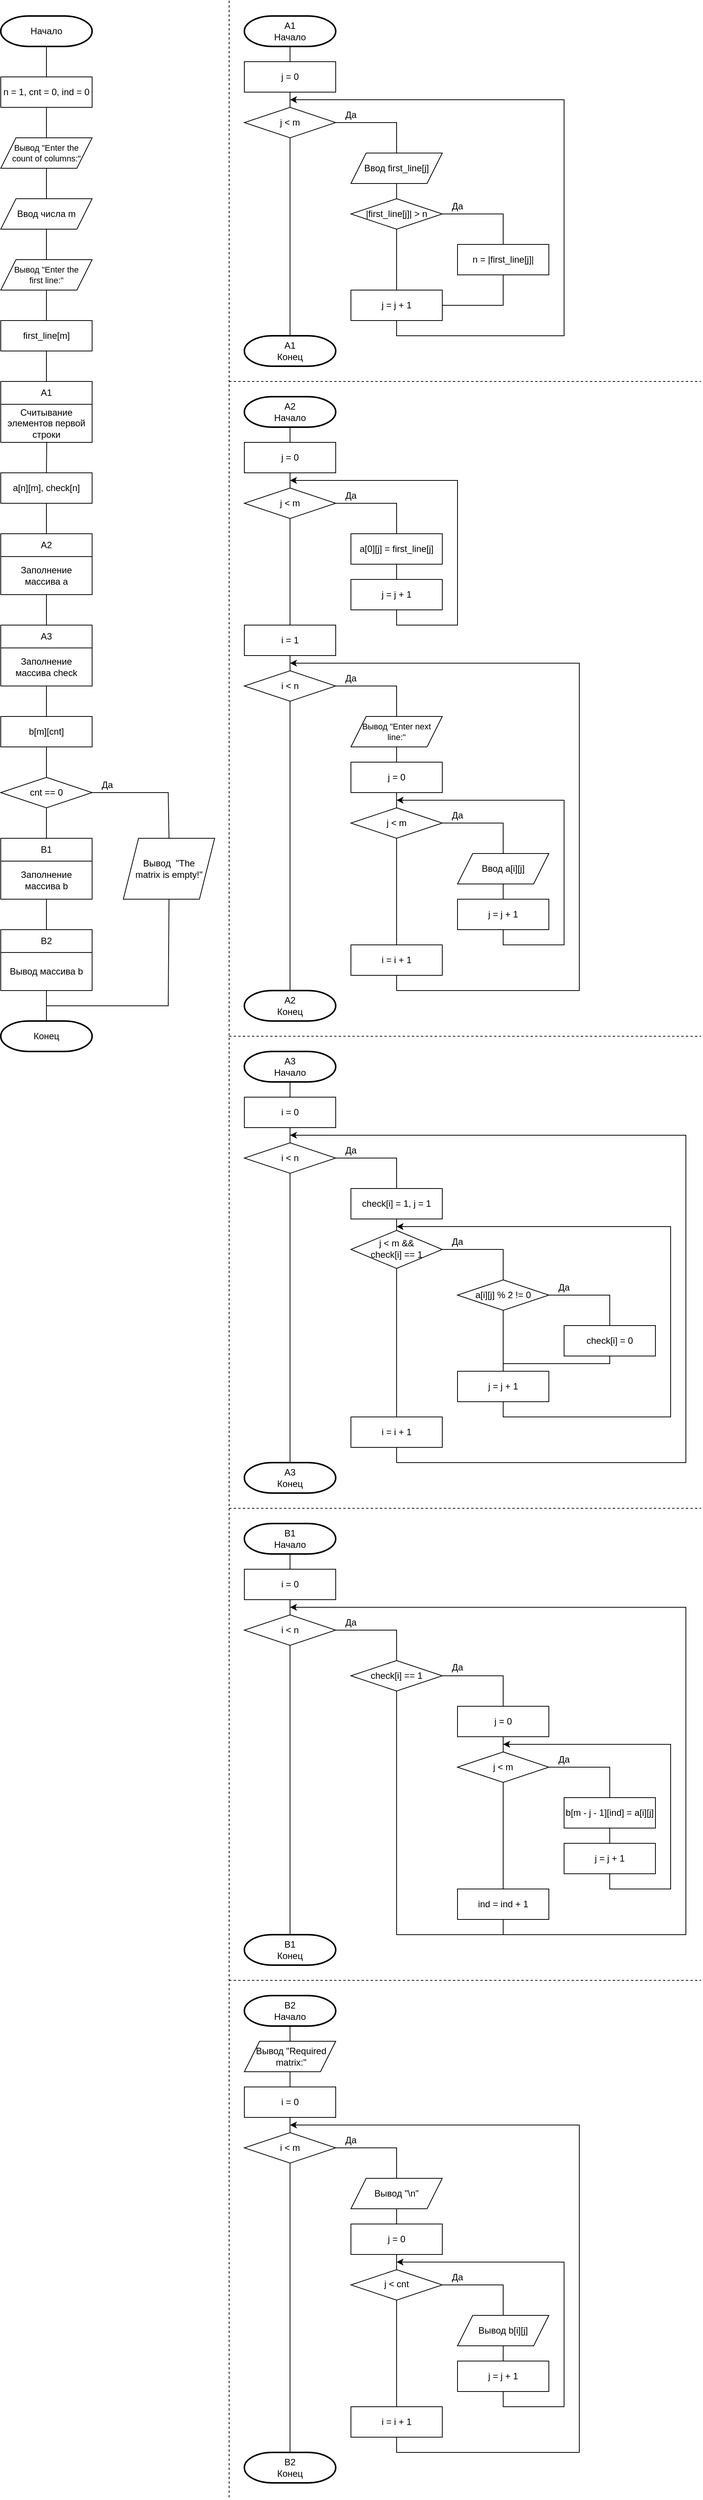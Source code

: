 <mxfile version="22.0.0" type="github" pages="4">
  <diagram id="C5RBs43oDa-KdzZeNtuy" name="Основная">
    <mxGraphModel dx="3816" dy="2280" grid="1" gridSize="10" guides="1" tooltips="1" connect="1" arrows="1" fold="1" page="1" pageScale="1" pageWidth="2339" pageHeight="3300" math="0" shadow="0">
      <root>
        <mxCell id="WIyWlLk6GJQsqaUBKTNV-0" />
        <mxCell id="WIyWlLk6GJQsqaUBKTNV-1" parent="WIyWlLk6GJQsqaUBKTNV-0" />
        <mxCell id="G14wMfkAsHuMhdB_KPcE-0" value="Начало" style="strokeWidth=2;html=1;shape=mxgraph.flowchart.terminator;whiteSpace=wrap;" vertex="1" parent="WIyWlLk6GJQsqaUBKTNV-1">
          <mxGeometry x="40" y="40" width="120" height="40" as="geometry" />
        </mxCell>
        <mxCell id="G14wMfkAsHuMhdB_KPcE-1" value="n = 1, cnt = 0, ind = 0" style="rounded=0;whiteSpace=wrap;html=1;" vertex="1" parent="WIyWlLk6GJQsqaUBKTNV-1">
          <mxGeometry x="40" y="120" width="120" height="40" as="geometry" />
        </mxCell>
        <mxCell id="G14wMfkAsHuMhdB_KPcE-2" value="Ввод числа m" style="shape=parallelogram;perimeter=parallelogramPerimeter;whiteSpace=wrap;html=1;fixedSize=1;" vertex="1" parent="WIyWlLk6GJQsqaUBKTNV-1">
          <mxGeometry x="40" y="280" width="120" height="40" as="geometry" />
        </mxCell>
        <mxCell id="G14wMfkAsHuMhdB_KPcE-4" value="first_line[m]" style="rounded=0;whiteSpace=wrap;html=1;" vertex="1" parent="WIyWlLk6GJQsqaUBKTNV-1">
          <mxGeometry x="40" y="440" width="120" height="40" as="geometry" />
        </mxCell>
        <mxCell id="G14wMfkAsHuMhdB_KPcE-5" value="A1" style="swimlane;fontStyle=0;childLayout=stackLayout;horizontal=1;startSize=30;horizontalStack=0;resizeParent=1;resizeParentMax=0;resizeLast=0;collapsible=1;marginBottom=0;whiteSpace=wrap;html=1;" vertex="1" parent="WIyWlLk6GJQsqaUBKTNV-1">
          <mxGeometry x="40" y="520" width="120" height="80" as="geometry" />
        </mxCell>
        <mxCell id="G14wMfkAsHuMhdB_KPcE-6" value="Считывание элементов первой строки" style="text;strokeColor=none;fillColor=none;align=center;verticalAlign=middle;spacingLeft=4;spacingRight=4;overflow=hidden;points=[[0,0.5],[1,0.5]];portConstraint=eastwest;rotatable=0;whiteSpace=wrap;html=1;" vertex="1" parent="G14wMfkAsHuMhdB_KPcE-5">
          <mxGeometry y="30" width="120" height="50" as="geometry" />
        </mxCell>
        <mxCell id="G14wMfkAsHuMhdB_KPcE-10" value="a[n][m], check[n]" style="rounded=0;whiteSpace=wrap;html=1;" vertex="1" parent="WIyWlLk6GJQsqaUBKTNV-1">
          <mxGeometry x="40" y="640" width="120" height="40" as="geometry" />
        </mxCell>
        <mxCell id="G14wMfkAsHuMhdB_KPcE-11" value="A2" style="swimlane;fontStyle=0;childLayout=stackLayout;horizontal=1;startSize=30;horizontalStack=0;resizeParent=1;resizeParentMax=0;resizeLast=0;collapsible=1;marginBottom=0;whiteSpace=wrap;html=1;" vertex="1" parent="WIyWlLk6GJQsqaUBKTNV-1">
          <mxGeometry x="40" y="720" width="120" height="80" as="geometry" />
        </mxCell>
        <mxCell id="G14wMfkAsHuMhdB_KPcE-12" value="Заполнение массива a" style="text;strokeColor=none;fillColor=none;align=center;verticalAlign=middle;spacingLeft=4;spacingRight=4;overflow=hidden;points=[[0,0.5],[1,0.5]];portConstraint=eastwest;rotatable=0;whiteSpace=wrap;html=1;" vertex="1" parent="G14wMfkAsHuMhdB_KPcE-11">
          <mxGeometry y="30" width="120" height="50" as="geometry" />
        </mxCell>
        <mxCell id="G14wMfkAsHuMhdB_KPcE-13" value="A3" style="swimlane;fontStyle=0;childLayout=stackLayout;horizontal=1;startSize=30;horizontalStack=0;resizeParent=1;resizeParentMax=0;resizeLast=0;collapsible=1;marginBottom=0;whiteSpace=wrap;html=1;" vertex="1" parent="WIyWlLk6GJQsqaUBKTNV-1">
          <mxGeometry x="40" y="840" width="120" height="80" as="geometry" />
        </mxCell>
        <mxCell id="G14wMfkAsHuMhdB_KPcE-14" value="Заполнение массива check" style="text;strokeColor=none;fillColor=none;align=center;verticalAlign=middle;spacingLeft=4;spacingRight=4;overflow=hidden;points=[[0,0.5],[1,0.5]];portConstraint=eastwest;rotatable=0;whiteSpace=wrap;html=1;" vertex="1" parent="G14wMfkAsHuMhdB_KPcE-13">
          <mxGeometry y="30" width="120" height="50" as="geometry" />
        </mxCell>
        <mxCell id="G14wMfkAsHuMhdB_KPcE-15" value="b[m][cnt]" style="rounded=0;whiteSpace=wrap;html=1;" vertex="1" parent="WIyWlLk6GJQsqaUBKTNV-1">
          <mxGeometry x="40" y="960" width="120" height="40" as="geometry" />
        </mxCell>
        <mxCell id="G14wMfkAsHuMhdB_KPcE-16" value="cnt == 0" style="rhombus;whiteSpace=wrap;html=1;" vertex="1" parent="WIyWlLk6GJQsqaUBKTNV-1">
          <mxGeometry x="40" y="1040" width="120" height="40" as="geometry" />
        </mxCell>
        <mxCell id="G14wMfkAsHuMhdB_KPcE-18" value="B1" style="swimlane;fontStyle=0;childLayout=stackLayout;horizontal=1;startSize=30;horizontalStack=0;resizeParent=1;resizeParentMax=0;resizeLast=0;collapsible=1;marginBottom=0;whiteSpace=wrap;html=1;" vertex="1" parent="WIyWlLk6GJQsqaUBKTNV-1">
          <mxGeometry x="40" y="1120" width="120" height="80" as="geometry" />
        </mxCell>
        <mxCell id="G14wMfkAsHuMhdB_KPcE-19" value="Заполнение массива b" style="text;strokeColor=none;fillColor=none;align=center;verticalAlign=middle;spacingLeft=4;spacingRight=4;overflow=hidden;points=[[0,0.5],[1,0.5]];portConstraint=eastwest;rotatable=0;whiteSpace=wrap;html=1;" vertex="1" parent="G14wMfkAsHuMhdB_KPcE-18">
          <mxGeometry y="30" width="120" height="50" as="geometry" />
        </mxCell>
        <mxCell id="G14wMfkAsHuMhdB_KPcE-20" value="B2" style="swimlane;fontStyle=0;childLayout=stackLayout;horizontal=1;startSize=30;horizontalStack=0;resizeParent=1;resizeParentMax=0;resizeLast=0;collapsible=1;marginBottom=0;whiteSpace=wrap;html=1;" vertex="1" parent="WIyWlLk6GJQsqaUBKTNV-1">
          <mxGeometry x="40" y="1240" width="120" height="80" as="geometry" />
        </mxCell>
        <mxCell id="G14wMfkAsHuMhdB_KPcE-21" value="Вывод массива b" style="text;strokeColor=none;fillColor=none;align=center;verticalAlign=middle;spacingLeft=4;spacingRight=4;overflow=hidden;points=[[0,0.5],[1,0.5]];portConstraint=eastwest;rotatable=0;whiteSpace=wrap;html=1;" vertex="1" parent="G14wMfkAsHuMhdB_KPcE-20">
          <mxGeometry y="30" width="120" height="50" as="geometry" />
        </mxCell>
        <mxCell id="G14wMfkAsHuMhdB_KPcE-22" value="Вывод&amp;nbsp;&amp;nbsp;&quot;The matrix is empty!&quot;" style="shape=parallelogram;perimeter=parallelogramPerimeter;whiteSpace=wrap;html=1;fixedSize=1;spacingLeft=10;spacingRight=10;" vertex="1" parent="WIyWlLk6GJQsqaUBKTNV-1">
          <mxGeometry x="201" y="1120" width="120" height="80" as="geometry" />
        </mxCell>
        <mxCell id="G14wMfkAsHuMhdB_KPcE-23" value="Конец" style="strokeWidth=2;html=1;shape=mxgraph.flowchart.terminator;whiteSpace=wrap;" vertex="1" parent="WIyWlLk6GJQsqaUBKTNV-1">
          <mxGeometry x="40" y="1360" width="120" height="40" as="geometry" />
        </mxCell>
        <mxCell id="G14wMfkAsHuMhdB_KPcE-25" value="" style="endArrow=none;html=1;rounded=0;entryX=0.5;entryY=1;entryDx=0;entryDy=0;entryPerimeter=0;exitX=0.5;exitY=0;exitDx=0;exitDy=0;" edge="1" parent="WIyWlLk6GJQsqaUBKTNV-1" source="G14wMfkAsHuMhdB_KPcE-1" target="G14wMfkAsHuMhdB_KPcE-0">
          <mxGeometry width="50" height="50" relative="1" as="geometry">
            <mxPoint x="200" y="150" as="sourcePoint" />
            <mxPoint x="250" y="100" as="targetPoint" />
          </mxGeometry>
        </mxCell>
        <mxCell id="G14wMfkAsHuMhdB_KPcE-28" value="" style="endArrow=none;html=1;rounded=0;entryX=0.5;entryY=1;entryDx=0;entryDy=0;exitX=0.5;exitY=0;exitDx=0;exitDy=0;" edge="1" parent="WIyWlLk6GJQsqaUBKTNV-1" source="G14wMfkAsHuMhdB_KPcE-5" target="G14wMfkAsHuMhdB_KPcE-4">
          <mxGeometry width="50" height="50" relative="1" as="geometry">
            <mxPoint x="220" y="550" as="sourcePoint" />
            <mxPoint x="270" y="500" as="targetPoint" />
          </mxGeometry>
        </mxCell>
        <mxCell id="G14wMfkAsHuMhdB_KPcE-29" value="" style="endArrow=none;html=1;rounded=0;entryX=0.503;entryY=0.984;entryDx=0;entryDy=0;entryPerimeter=0;exitX=0.5;exitY=0;exitDx=0;exitDy=0;" edge="1" parent="WIyWlLk6GJQsqaUBKTNV-1" source="G14wMfkAsHuMhdB_KPcE-10" target="G14wMfkAsHuMhdB_KPcE-6">
          <mxGeometry width="50" height="50" relative="1" as="geometry">
            <mxPoint x="230" y="710" as="sourcePoint" />
            <mxPoint x="280" y="660" as="targetPoint" />
          </mxGeometry>
        </mxCell>
        <mxCell id="G14wMfkAsHuMhdB_KPcE-30" value="" style="endArrow=none;html=1;rounded=0;entryX=0.5;entryY=1;entryDx=0;entryDy=0;exitX=0.5;exitY=0;exitDx=0;exitDy=0;" edge="1" parent="WIyWlLk6GJQsqaUBKTNV-1" source="G14wMfkAsHuMhdB_KPcE-11" target="G14wMfkAsHuMhdB_KPcE-10">
          <mxGeometry width="50" height="50" relative="1" as="geometry">
            <mxPoint x="170" y="740" as="sourcePoint" />
            <mxPoint x="220" y="690" as="targetPoint" />
          </mxGeometry>
        </mxCell>
        <mxCell id="G14wMfkAsHuMhdB_KPcE-31" value="" style="endArrow=none;html=1;rounded=0;exitX=0.5;exitY=0;exitDx=0;exitDy=0;" edge="1" parent="WIyWlLk6GJQsqaUBKTNV-1" source="G14wMfkAsHuMhdB_KPcE-13" target="G14wMfkAsHuMhdB_KPcE-11">
          <mxGeometry width="50" height="50" relative="1" as="geometry">
            <mxPoint x="180" y="850" as="sourcePoint" />
            <mxPoint x="230" y="800" as="targetPoint" />
          </mxGeometry>
        </mxCell>
        <mxCell id="G14wMfkAsHuMhdB_KPcE-32" value="" style="endArrow=none;html=1;rounded=0;exitX=0.5;exitY=0;exitDx=0;exitDy=0;" edge="1" parent="WIyWlLk6GJQsqaUBKTNV-1" source="G14wMfkAsHuMhdB_KPcE-15" target="G14wMfkAsHuMhdB_KPcE-14">
          <mxGeometry width="50" height="50" relative="1" as="geometry">
            <mxPoint x="180" y="990" as="sourcePoint" />
            <mxPoint x="230" y="940" as="targetPoint" />
          </mxGeometry>
        </mxCell>
        <mxCell id="G14wMfkAsHuMhdB_KPcE-33" value="" style="endArrow=none;html=1;rounded=0;exitX=0.5;exitY=0;exitDx=0;exitDy=0;entryX=0.5;entryY=1;entryDx=0;entryDy=0;" edge="1" parent="WIyWlLk6GJQsqaUBKTNV-1" source="G14wMfkAsHuMhdB_KPcE-16" target="G14wMfkAsHuMhdB_KPcE-15">
          <mxGeometry width="50" height="50" relative="1" as="geometry">
            <mxPoint x="190" y="1070" as="sourcePoint" />
            <mxPoint x="240" y="1020" as="targetPoint" />
          </mxGeometry>
        </mxCell>
        <mxCell id="G14wMfkAsHuMhdB_KPcE-34" value="" style="endArrow=none;html=1;rounded=0;exitX=1;exitY=0.5;exitDx=0;exitDy=0;entryX=0.5;entryY=0;entryDx=0;entryDy=0;" edge="1" parent="WIyWlLk6GJQsqaUBKTNV-1" source="G14wMfkAsHuMhdB_KPcE-16" target="G14wMfkAsHuMhdB_KPcE-22">
          <mxGeometry width="50" height="50" relative="1" as="geometry">
            <mxPoint x="230" y="1080" as="sourcePoint" />
            <mxPoint x="280" y="1030" as="targetPoint" />
            <Array as="points">
              <mxPoint x="260" y="1060" />
            </Array>
          </mxGeometry>
        </mxCell>
        <mxCell id="G14wMfkAsHuMhdB_KPcE-35" value="Да" style="text;html=1;strokeColor=none;fillColor=none;align=center;verticalAlign=middle;whiteSpace=wrap;rounded=0;" vertex="1" parent="WIyWlLk6GJQsqaUBKTNV-1">
          <mxGeometry x="150" y="1035" width="60" height="30" as="geometry" />
        </mxCell>
        <mxCell id="G14wMfkAsHuMhdB_KPcE-36" value="" style="endArrow=none;html=1;rounded=0;entryX=0.5;entryY=1;entryDx=0;entryDy=0;exitX=0.5;exitY=0;exitDx=0;exitDy=0;" edge="1" parent="WIyWlLk6GJQsqaUBKTNV-1" source="G14wMfkAsHuMhdB_KPcE-18" target="G14wMfkAsHuMhdB_KPcE-16">
          <mxGeometry width="50" height="50" relative="1" as="geometry">
            <mxPoint x="130" y="1130" as="sourcePoint" />
            <mxPoint x="180" y="1080" as="targetPoint" />
          </mxGeometry>
        </mxCell>
        <mxCell id="G14wMfkAsHuMhdB_KPcE-37" value="" style="endArrow=none;html=1;rounded=0;exitX=0.5;exitY=0;exitDx=0;exitDy=0;" edge="1" parent="WIyWlLk6GJQsqaUBKTNV-1" source="G14wMfkAsHuMhdB_KPcE-20" target="G14wMfkAsHuMhdB_KPcE-19">
          <mxGeometry width="50" height="50" relative="1" as="geometry">
            <mxPoint x="210" y="1270" as="sourcePoint" />
            <mxPoint x="260" y="1220" as="targetPoint" />
          </mxGeometry>
        </mxCell>
        <mxCell id="G14wMfkAsHuMhdB_KPcE-38" value="" style="endArrow=none;html=1;rounded=0;exitX=0.5;exitY=0;exitDx=0;exitDy=0;exitPerimeter=0;" edge="1" parent="WIyWlLk6GJQsqaUBKTNV-1" source="G14wMfkAsHuMhdB_KPcE-23" target="G14wMfkAsHuMhdB_KPcE-21">
          <mxGeometry width="50" height="50" relative="1" as="geometry">
            <mxPoint x="220" y="1380" as="sourcePoint" />
            <mxPoint x="270" y="1330" as="targetPoint" />
          </mxGeometry>
        </mxCell>
        <mxCell id="G14wMfkAsHuMhdB_KPcE-39" value="" style="endArrow=none;html=1;rounded=0;entryX=0.5;entryY=1;entryDx=0;entryDy=0;" edge="1" parent="WIyWlLk6GJQsqaUBKTNV-1" target="G14wMfkAsHuMhdB_KPcE-22">
          <mxGeometry width="50" height="50" relative="1" as="geometry">
            <mxPoint x="100" y="1340" as="sourcePoint" />
            <mxPoint x="250" y="1300" as="targetPoint" />
            <Array as="points">
              <mxPoint x="260" y="1340" />
            </Array>
          </mxGeometry>
        </mxCell>
        <mxCell id="G14wMfkAsHuMhdB_KPcE-40" value="" style="endArrow=none;dashed=1;html=1;rounded=0;" edge="1" parent="WIyWlLk6GJQsqaUBKTNV-1">
          <mxGeometry width="50" height="50" relative="1" as="geometry">
            <mxPoint x="340" y="20" as="sourcePoint" />
            <mxPoint x="340" y="3300" as="targetPoint" />
          </mxGeometry>
        </mxCell>
        <mxCell id="G14wMfkAsHuMhdB_KPcE-41" value="A1&lt;br&gt;Начало" style="strokeWidth=2;html=1;shape=mxgraph.flowchart.terminator;whiteSpace=wrap;" vertex="1" parent="WIyWlLk6GJQsqaUBKTNV-1">
          <mxGeometry x="360" y="40" width="120" height="40" as="geometry" />
        </mxCell>
        <mxCell id="G14wMfkAsHuMhdB_KPcE-42" value="j = 0" style="rounded=0;whiteSpace=wrap;html=1;" vertex="1" parent="WIyWlLk6GJQsqaUBKTNV-1">
          <mxGeometry x="360" y="100" width="120" height="40" as="geometry" />
        </mxCell>
        <mxCell id="G14wMfkAsHuMhdB_KPcE-43" value="j &amp;lt; m" style="rhombus;whiteSpace=wrap;html=1;" vertex="1" parent="WIyWlLk6GJQsqaUBKTNV-1">
          <mxGeometry x="360" y="160" width="120" height="40" as="geometry" />
        </mxCell>
        <mxCell id="G14wMfkAsHuMhdB_KPcE-46" value="Ввод first_line[j]" style="shape=parallelogram;perimeter=parallelogramPerimeter;whiteSpace=wrap;html=1;fixedSize=1;" vertex="1" parent="WIyWlLk6GJQsqaUBKTNV-1">
          <mxGeometry x="500" y="220" width="120" height="40" as="geometry" />
        </mxCell>
        <mxCell id="G14wMfkAsHuMhdB_KPcE-47" value="|first_line[j]|&amp;nbsp;&amp;gt; n" style="rhombus;whiteSpace=wrap;html=1;" vertex="1" parent="WIyWlLk6GJQsqaUBKTNV-1">
          <mxGeometry x="500" y="280" width="120" height="40" as="geometry" />
        </mxCell>
        <mxCell id="G14wMfkAsHuMhdB_KPcE-48" value="j = j + 1" style="rounded=0;whiteSpace=wrap;html=1;" vertex="1" parent="WIyWlLk6GJQsqaUBKTNV-1">
          <mxGeometry x="500" y="400" width="120" height="40" as="geometry" />
        </mxCell>
        <mxCell id="G14wMfkAsHuMhdB_KPcE-50" value="" style="endArrow=classic;html=1;rounded=0;exitX=0.5;exitY=1;exitDx=0;exitDy=0;endFill=1;" edge="1" parent="WIyWlLk6GJQsqaUBKTNV-1" source="G14wMfkAsHuMhdB_KPcE-48">
          <mxGeometry width="50" height="50" relative="1" as="geometry">
            <mxPoint x="580" y="360" as="sourcePoint" />
            <mxPoint x="420" y="150" as="targetPoint" />
            <Array as="points">
              <mxPoint x="560" y="460" />
              <mxPoint x="780" y="460" />
              <mxPoint x="780" y="150" />
            </Array>
          </mxGeometry>
        </mxCell>
        <mxCell id="G14wMfkAsHuMhdB_KPcE-51" value="" style="endArrow=none;html=1;rounded=0;entryX=0.5;entryY=1;entryDx=0;entryDy=0;exitX=0.5;exitY=0;exitDx=0;exitDy=0;" edge="1" parent="WIyWlLk6GJQsqaUBKTNV-1" source="G14wMfkAsHuMhdB_KPcE-43" target="G14wMfkAsHuMhdB_KPcE-42">
          <mxGeometry width="50" height="50" relative="1" as="geometry">
            <mxPoint x="520" y="160" as="sourcePoint" />
            <mxPoint x="570" y="110" as="targetPoint" />
          </mxGeometry>
        </mxCell>
        <mxCell id="G14wMfkAsHuMhdB_KPcE-52" value="A1&lt;br&gt;Конец" style="strokeWidth=2;html=1;shape=mxgraph.flowchart.terminator;whiteSpace=wrap;" vertex="1" parent="WIyWlLk6GJQsqaUBKTNV-1">
          <mxGeometry x="360" y="460" width="120" height="40" as="geometry" />
        </mxCell>
        <mxCell id="G14wMfkAsHuMhdB_KPcE-53" value="" style="endArrow=none;html=1;rounded=0;entryX=0.5;entryY=1;entryDx=0;entryDy=0;exitX=0.5;exitY=0;exitDx=0;exitDy=0;exitPerimeter=0;" edge="1" parent="WIyWlLk6GJQsqaUBKTNV-1" source="G14wMfkAsHuMhdB_KPcE-52" target="G14wMfkAsHuMhdB_KPcE-43">
          <mxGeometry width="50" height="50" relative="1" as="geometry">
            <mxPoint x="360" y="330" as="sourcePoint" />
            <mxPoint x="410" y="280" as="targetPoint" />
          </mxGeometry>
        </mxCell>
        <mxCell id="G14wMfkAsHuMhdB_KPcE-54" value="" style="endArrow=none;html=1;rounded=0;entryX=0.5;entryY=1;entryDx=0;entryDy=0;exitX=0.5;exitY=0;exitDx=0;exitDy=0;" edge="1" parent="WIyWlLk6GJQsqaUBKTNV-1" source="G14wMfkAsHuMhdB_KPcE-48" target="G14wMfkAsHuMhdB_KPcE-47">
          <mxGeometry width="50" height="50" relative="1" as="geometry">
            <mxPoint x="660" y="370" as="sourcePoint" />
            <mxPoint x="710" y="320" as="targetPoint" />
          </mxGeometry>
        </mxCell>
        <mxCell id="G14wMfkAsHuMhdB_KPcE-55" value="n = |first_line[j]|" style="rounded=0;whiteSpace=wrap;html=1;" vertex="1" parent="WIyWlLk6GJQsqaUBKTNV-1">
          <mxGeometry x="640" y="340" width="120" height="40" as="geometry" />
        </mxCell>
        <mxCell id="G14wMfkAsHuMhdB_KPcE-56" value="" style="endArrow=none;html=1;rounded=0;entryX=0.5;entryY=1;entryDx=0;entryDy=0;exitX=1;exitY=0.5;exitDx=0;exitDy=0;" edge="1" parent="WIyWlLk6GJQsqaUBKTNV-1" source="G14wMfkAsHuMhdB_KPcE-48" target="G14wMfkAsHuMhdB_KPcE-55">
          <mxGeometry width="50" height="50" relative="1" as="geometry">
            <mxPoint x="660" y="450" as="sourcePoint" />
            <mxPoint x="710" y="400" as="targetPoint" />
            <Array as="points">
              <mxPoint x="700" y="420" />
            </Array>
          </mxGeometry>
        </mxCell>
        <mxCell id="G14wMfkAsHuMhdB_KPcE-57" value="" style="endArrow=none;html=1;rounded=0;exitX=1;exitY=0.5;exitDx=0;exitDy=0;entryX=0.5;entryY=0;entryDx=0;entryDy=0;" edge="1" parent="WIyWlLk6GJQsqaUBKTNV-1" source="G14wMfkAsHuMhdB_KPcE-47" target="G14wMfkAsHuMhdB_KPcE-55">
          <mxGeometry width="50" height="50" relative="1" as="geometry">
            <mxPoint x="670" y="320" as="sourcePoint" />
            <mxPoint x="720" y="270" as="targetPoint" />
            <Array as="points">
              <mxPoint x="700" y="300" />
            </Array>
          </mxGeometry>
        </mxCell>
        <mxCell id="G14wMfkAsHuMhdB_KPcE-58" value="Да" style="text;html=1;strokeColor=none;fillColor=none;align=center;verticalAlign=middle;whiteSpace=wrap;rounded=0;" vertex="1" parent="WIyWlLk6GJQsqaUBKTNV-1">
          <mxGeometry x="610" y="275" width="60" height="30" as="geometry" />
        </mxCell>
        <mxCell id="G14wMfkAsHuMhdB_KPcE-59" value="" style="endArrow=none;html=1;rounded=0;exitX=1;exitY=0.5;exitDx=0;exitDy=0;entryX=0.5;entryY=0;entryDx=0;entryDy=0;" edge="1" parent="WIyWlLk6GJQsqaUBKTNV-1" source="G14wMfkAsHuMhdB_KPcE-43" target="G14wMfkAsHuMhdB_KPcE-46">
          <mxGeometry width="50" height="50" relative="1" as="geometry">
            <mxPoint x="490" y="220" as="sourcePoint" />
            <mxPoint x="540" y="170" as="targetPoint" />
            <Array as="points">
              <mxPoint x="560" y="180" />
            </Array>
          </mxGeometry>
        </mxCell>
        <mxCell id="G14wMfkAsHuMhdB_KPcE-60" value="" style="endArrow=none;html=1;rounded=0;entryX=0.5;entryY=1;entryDx=0;entryDy=0;exitX=0.5;exitY=0;exitDx=0;exitDy=0;" edge="1" parent="WIyWlLk6GJQsqaUBKTNV-1" source="G14wMfkAsHuMhdB_KPcE-47" target="G14wMfkAsHuMhdB_KPcE-46">
          <mxGeometry width="50" height="50" relative="1" as="geometry">
            <mxPoint x="460" y="320" as="sourcePoint" />
            <mxPoint x="510" y="270" as="targetPoint" />
          </mxGeometry>
        </mxCell>
        <mxCell id="G14wMfkAsHuMhdB_KPcE-61" value="" style="endArrow=none;html=1;rounded=0;entryX=0.5;entryY=1;entryDx=0;entryDy=0;entryPerimeter=0;exitX=0.5;exitY=0;exitDx=0;exitDy=0;" edge="1" parent="WIyWlLk6GJQsqaUBKTNV-1" source="G14wMfkAsHuMhdB_KPcE-42" target="G14wMfkAsHuMhdB_KPcE-41">
          <mxGeometry width="50" height="50" relative="1" as="geometry">
            <mxPoint x="590" y="140" as="sourcePoint" />
            <mxPoint x="640" y="90" as="targetPoint" />
          </mxGeometry>
        </mxCell>
        <mxCell id="G14wMfkAsHuMhdB_KPcE-62" value="" style="endArrow=none;dashed=1;html=1;rounded=0;" edge="1" parent="WIyWlLk6GJQsqaUBKTNV-1">
          <mxGeometry width="50" height="50" relative="1" as="geometry">
            <mxPoint x="340" y="520" as="sourcePoint" />
            <mxPoint x="960" y="520" as="targetPoint" />
          </mxGeometry>
        </mxCell>
        <mxCell id="G14wMfkAsHuMhdB_KPcE-63" value="A2&lt;br&gt;Начало" style="strokeWidth=2;html=1;shape=mxgraph.flowchart.terminator;whiteSpace=wrap;" vertex="1" parent="WIyWlLk6GJQsqaUBKTNV-1">
          <mxGeometry x="360" y="540" width="120" height="40" as="geometry" />
        </mxCell>
        <mxCell id="G14wMfkAsHuMhdB_KPcE-64" value="j = 0" style="rounded=0;whiteSpace=wrap;html=1;" vertex="1" parent="WIyWlLk6GJQsqaUBKTNV-1">
          <mxGeometry x="360" y="600" width="120" height="40" as="geometry" />
        </mxCell>
        <mxCell id="G14wMfkAsHuMhdB_KPcE-65" value="j &amp;lt; m" style="rhombus;whiteSpace=wrap;html=1;" vertex="1" parent="WIyWlLk6GJQsqaUBKTNV-1">
          <mxGeometry x="360" y="660" width="120" height="40" as="geometry" />
        </mxCell>
        <mxCell id="G14wMfkAsHuMhdB_KPcE-66" value="a[0][j] = first_line[j]" style="rounded=0;whiteSpace=wrap;html=1;" vertex="1" parent="WIyWlLk6GJQsqaUBKTNV-1">
          <mxGeometry x="500" y="720" width="120" height="40" as="geometry" />
        </mxCell>
        <mxCell id="G14wMfkAsHuMhdB_KPcE-67" value="j = j + 1" style="rounded=0;whiteSpace=wrap;html=1;" vertex="1" parent="WIyWlLk6GJQsqaUBKTNV-1">
          <mxGeometry x="500" y="780" width="120" height="40" as="geometry" />
        </mxCell>
        <mxCell id="G14wMfkAsHuMhdB_KPcE-68" value="" style="endArrow=none;html=1;rounded=0;entryX=0.5;entryY=1;entryDx=0;entryDy=0;exitX=0.5;exitY=0;exitDx=0;exitDy=0;" edge="1" parent="WIyWlLk6GJQsqaUBKTNV-1" source="G14wMfkAsHuMhdB_KPcE-69" target="G14wMfkAsHuMhdB_KPcE-65">
          <mxGeometry width="50" height="50" relative="1" as="geometry">
            <mxPoint x="420" y="830" as="sourcePoint" />
            <mxPoint x="420" y="730" as="targetPoint" />
          </mxGeometry>
        </mxCell>
        <mxCell id="G14wMfkAsHuMhdB_KPcE-69" value="i = 1" style="rounded=0;whiteSpace=wrap;html=1;" vertex="1" parent="WIyWlLk6GJQsqaUBKTNV-1">
          <mxGeometry x="360" y="840" width="120" height="40" as="geometry" />
        </mxCell>
        <mxCell id="G14wMfkAsHuMhdB_KPcE-70" value="" style="endArrow=none;html=1;rounded=0;exitX=0.5;exitY=0;exitDx=0;exitDy=0;entryX=0.5;entryY=1;entryDx=0;entryDy=0;entryPerimeter=0;" edge="1" parent="WIyWlLk6GJQsqaUBKTNV-1" source="G14wMfkAsHuMhdB_KPcE-64" target="G14wMfkAsHuMhdB_KPcE-63">
          <mxGeometry width="50" height="50" relative="1" as="geometry">
            <mxPoint x="550" y="650" as="sourcePoint" />
            <mxPoint x="600" y="600" as="targetPoint" />
          </mxGeometry>
        </mxCell>
        <mxCell id="G14wMfkAsHuMhdB_KPcE-71" value="" style="endArrow=none;html=1;rounded=0;exitX=0.5;exitY=0;exitDx=0;exitDy=0;entryX=0.5;entryY=1;entryDx=0;entryDy=0;" edge="1" parent="WIyWlLk6GJQsqaUBKTNV-1" source="G14wMfkAsHuMhdB_KPcE-65" target="G14wMfkAsHuMhdB_KPcE-64">
          <mxGeometry width="50" height="50" relative="1" as="geometry">
            <mxPoint x="570" y="690" as="sourcePoint" />
            <mxPoint x="620" y="640" as="targetPoint" />
          </mxGeometry>
        </mxCell>
        <mxCell id="G14wMfkAsHuMhdB_KPcE-72" value="" style="endArrow=none;html=1;rounded=0;exitX=0.5;exitY=0;exitDx=0;exitDy=0;entryX=1;entryY=0.5;entryDx=0;entryDy=0;" edge="1" parent="WIyWlLk6GJQsqaUBKTNV-1" source="G14wMfkAsHuMhdB_KPcE-66" target="G14wMfkAsHuMhdB_KPcE-65">
          <mxGeometry width="50" height="50" relative="1" as="geometry">
            <mxPoint x="560" y="700" as="sourcePoint" />
            <mxPoint x="610" y="650" as="targetPoint" />
            <Array as="points">
              <mxPoint x="560" y="680" />
            </Array>
          </mxGeometry>
        </mxCell>
        <mxCell id="G14wMfkAsHuMhdB_KPcE-73" value="" style="endArrow=none;html=1;rounded=0;exitX=0.5;exitY=0;exitDx=0;exitDy=0;entryX=0.5;entryY=1;entryDx=0;entryDy=0;" edge="1" parent="WIyWlLk6GJQsqaUBKTNV-1" source="G14wMfkAsHuMhdB_KPcE-67" target="G14wMfkAsHuMhdB_KPcE-66">
          <mxGeometry width="50" height="50" relative="1" as="geometry">
            <mxPoint x="660" y="800" as="sourcePoint" />
            <mxPoint x="710" y="750" as="targetPoint" />
          </mxGeometry>
        </mxCell>
        <mxCell id="G14wMfkAsHuMhdB_KPcE-74" value="" style="endArrow=classic;html=1;rounded=0;exitX=0.5;exitY=1;exitDx=0;exitDy=0;endFill=1;" edge="1" parent="WIyWlLk6GJQsqaUBKTNV-1" source="G14wMfkAsHuMhdB_KPcE-67">
          <mxGeometry width="50" height="50" relative="1" as="geometry">
            <mxPoint x="650" y="890" as="sourcePoint" />
            <mxPoint x="420" y="650" as="targetPoint" />
            <Array as="points">
              <mxPoint x="560" y="840" />
              <mxPoint x="640" y="840" />
              <mxPoint x="640" y="650" />
            </Array>
          </mxGeometry>
        </mxCell>
        <mxCell id="G14wMfkAsHuMhdB_KPcE-76" value="&lt;font style=&quot;font-size: 11px;&quot;&gt;Вывод&amp;nbsp;&quot;Enter the count of columns:&quot;&lt;/font&gt;" style="shape=parallelogram;perimeter=parallelogramPerimeter;whiteSpace=wrap;html=1;fixedSize=1;spacingLeft=10;spacingRight=10;fontSize=11;" vertex="1" parent="WIyWlLk6GJQsqaUBKTNV-1">
          <mxGeometry x="40" y="200" width="120" height="40" as="geometry" />
        </mxCell>
        <mxCell id="G14wMfkAsHuMhdB_KPcE-77" value="" style="endArrow=none;html=1;rounded=0;entryX=0.5;entryY=1;entryDx=0;entryDy=0;exitX=0.5;exitY=0;exitDx=0;exitDy=0;" edge="1" parent="WIyWlLk6GJQsqaUBKTNV-1" source="G14wMfkAsHuMhdB_KPcE-76" target="G14wMfkAsHuMhdB_KPcE-1">
          <mxGeometry width="50" height="50" relative="1" as="geometry">
            <mxPoint x="190" y="230" as="sourcePoint" />
            <mxPoint x="240" y="180" as="targetPoint" />
          </mxGeometry>
        </mxCell>
        <mxCell id="G14wMfkAsHuMhdB_KPcE-78" value="" style="endArrow=none;html=1;rounded=0;entryX=0.5;entryY=1;entryDx=0;entryDy=0;exitX=0.5;exitY=0;exitDx=0;exitDy=0;" edge="1" parent="WIyWlLk6GJQsqaUBKTNV-1" source="G14wMfkAsHuMhdB_KPcE-2" target="G14wMfkAsHuMhdB_KPcE-76">
          <mxGeometry width="50" height="50" relative="1" as="geometry">
            <mxPoint x="190" y="310" as="sourcePoint" />
            <mxPoint x="240" y="260" as="targetPoint" />
          </mxGeometry>
        </mxCell>
        <mxCell id="G14wMfkAsHuMhdB_KPcE-81" value="Вывод&amp;nbsp;&quot;Enter the first line:&quot;" style="shape=parallelogram;perimeter=parallelogramPerimeter;whiteSpace=wrap;html=1;fixedSize=1;spacingLeft=7;spacingRight=7;fontSize=11;" vertex="1" parent="WIyWlLk6GJQsqaUBKTNV-1">
          <mxGeometry x="40" y="360" width="120" height="40" as="geometry" />
        </mxCell>
        <mxCell id="G14wMfkAsHuMhdB_KPcE-82" value="" style="endArrow=none;html=1;rounded=0;entryX=0.5;entryY=1;entryDx=0;entryDy=0;exitX=0.5;exitY=0;exitDx=0;exitDy=0;" edge="1" parent="WIyWlLk6GJQsqaUBKTNV-1" source="G14wMfkAsHuMhdB_KPcE-81" target="G14wMfkAsHuMhdB_KPcE-2">
          <mxGeometry width="50" height="50" relative="1" as="geometry">
            <mxPoint x="190" y="370" as="sourcePoint" />
            <mxPoint x="240" y="320" as="targetPoint" />
          </mxGeometry>
        </mxCell>
        <mxCell id="G14wMfkAsHuMhdB_KPcE-83" value="" style="endArrow=none;html=1;rounded=0;entryX=0.5;entryY=1;entryDx=0;entryDy=0;exitX=0.5;exitY=0;exitDx=0;exitDy=0;" edge="1" parent="WIyWlLk6GJQsqaUBKTNV-1" source="G14wMfkAsHuMhdB_KPcE-4" target="G14wMfkAsHuMhdB_KPcE-81">
          <mxGeometry width="50" height="50" relative="1" as="geometry">
            <mxPoint x="180" y="440" as="sourcePoint" />
            <mxPoint x="230" y="390" as="targetPoint" />
          </mxGeometry>
        </mxCell>
        <mxCell id="G14wMfkAsHuMhdB_KPcE-84" value="i &amp;lt; n" style="rhombus;whiteSpace=wrap;html=1;" vertex="1" parent="WIyWlLk6GJQsqaUBKTNV-1">
          <mxGeometry x="360" y="900" width="120" height="40" as="geometry" />
        </mxCell>
        <mxCell id="G14wMfkAsHuMhdB_KPcE-86" value="Вывод&amp;nbsp;&quot;Enter next line:&quot;" style="shape=parallelogram;perimeter=parallelogramPerimeter;whiteSpace=wrap;html=1;fixedSize=1;spacingLeft=7;spacingRight=7;fontSize=11;" vertex="1" parent="WIyWlLk6GJQsqaUBKTNV-1">
          <mxGeometry x="500" y="960" width="120" height="40" as="geometry" />
        </mxCell>
        <mxCell id="G14wMfkAsHuMhdB_KPcE-87" value="j = 0" style="rounded=0;whiteSpace=wrap;html=1;" vertex="1" parent="WIyWlLk6GJQsqaUBKTNV-1">
          <mxGeometry x="500" y="1020" width="120" height="40" as="geometry" />
        </mxCell>
        <mxCell id="G14wMfkAsHuMhdB_KPcE-88" value="j &amp;lt; m" style="rhombus;whiteSpace=wrap;html=1;" vertex="1" parent="WIyWlLk6GJQsqaUBKTNV-1">
          <mxGeometry x="500" y="1080" width="120" height="40" as="geometry" />
        </mxCell>
        <mxCell id="G14wMfkAsHuMhdB_KPcE-89" value="Ввод&amp;nbsp;a[i][j]" style="shape=parallelogram;perimeter=parallelogramPerimeter;whiteSpace=wrap;html=1;fixedSize=1;" vertex="1" parent="WIyWlLk6GJQsqaUBKTNV-1">
          <mxGeometry x="640" y="1140" width="120" height="40" as="geometry" />
        </mxCell>
        <mxCell id="G14wMfkAsHuMhdB_KPcE-91" value="j = j + 1" style="rounded=0;whiteSpace=wrap;html=1;" vertex="1" parent="WIyWlLk6GJQsqaUBKTNV-1">
          <mxGeometry x="640" y="1200" width="120" height="40" as="geometry" />
        </mxCell>
        <mxCell id="G14wMfkAsHuMhdB_KPcE-92" value="i = i + 1" style="rounded=0;whiteSpace=wrap;html=1;" vertex="1" parent="WIyWlLk6GJQsqaUBKTNV-1">
          <mxGeometry x="500" y="1260" width="120" height="40" as="geometry" />
        </mxCell>
        <mxCell id="G14wMfkAsHuMhdB_KPcE-93" value="A2&lt;br&gt;Конец" style="strokeWidth=2;html=1;shape=mxgraph.flowchart.terminator;whiteSpace=wrap;" vertex="1" parent="WIyWlLk6GJQsqaUBKTNV-1">
          <mxGeometry x="360" y="1320" width="120" height="40" as="geometry" />
        </mxCell>
        <mxCell id="G14wMfkAsHuMhdB_KPcE-94" value="" style="endArrow=none;html=1;rounded=0;entryX=0.5;entryY=1;entryDx=0;entryDy=0;exitX=0.5;exitY=0;exitDx=0;exitDy=0;" edge="1" parent="WIyWlLk6GJQsqaUBKTNV-1" source="G14wMfkAsHuMhdB_KPcE-84" target="G14wMfkAsHuMhdB_KPcE-69">
          <mxGeometry width="50" height="50" relative="1" as="geometry">
            <mxPoint x="540" y="940" as="sourcePoint" />
            <mxPoint x="590" y="890" as="targetPoint" />
          </mxGeometry>
        </mxCell>
        <mxCell id="G14wMfkAsHuMhdB_KPcE-95" value="" style="endArrow=none;html=1;rounded=0;entryX=1;entryY=0.5;entryDx=0;entryDy=0;exitX=0.5;exitY=0;exitDx=0;exitDy=0;" edge="1" parent="WIyWlLk6GJQsqaUBKTNV-1" source="G14wMfkAsHuMhdB_KPcE-86" target="G14wMfkAsHuMhdB_KPcE-84">
          <mxGeometry width="50" height="50" relative="1" as="geometry">
            <mxPoint x="420" y="990" as="sourcePoint" />
            <mxPoint x="470" y="940" as="targetPoint" />
            <Array as="points">
              <mxPoint x="560" y="920" />
            </Array>
          </mxGeometry>
        </mxCell>
        <mxCell id="G14wMfkAsHuMhdB_KPcE-96" value="" style="endArrow=none;html=1;rounded=0;entryX=0.5;entryY=1;entryDx=0;entryDy=0;exitX=0.5;exitY=0;exitDx=0;exitDy=0;" edge="1" parent="WIyWlLk6GJQsqaUBKTNV-1" source="G14wMfkAsHuMhdB_KPcE-87" target="G14wMfkAsHuMhdB_KPcE-86">
          <mxGeometry width="50" height="50" relative="1" as="geometry">
            <mxPoint x="650" y="1020" as="sourcePoint" />
            <mxPoint x="700" y="970" as="targetPoint" />
          </mxGeometry>
        </mxCell>
        <mxCell id="G14wMfkAsHuMhdB_KPcE-97" value="" style="endArrow=none;html=1;rounded=0;entryX=0.5;entryY=1;entryDx=0;entryDy=0;exitX=0.5;exitY=0;exitDx=0;exitDy=0;" edge="1" parent="WIyWlLk6GJQsqaUBKTNV-1" source="G14wMfkAsHuMhdB_KPcE-88" target="G14wMfkAsHuMhdB_KPcE-87">
          <mxGeometry width="50" height="50" relative="1" as="geometry">
            <mxPoint x="650" y="1080" as="sourcePoint" />
            <mxPoint x="700" y="1030" as="targetPoint" />
          </mxGeometry>
        </mxCell>
        <mxCell id="G14wMfkAsHuMhdB_KPcE-98" value="" style="endArrow=none;html=1;rounded=0;exitX=1;exitY=0.5;exitDx=0;exitDy=0;entryX=0.5;entryY=0;entryDx=0;entryDy=0;" edge="1" parent="WIyWlLk6GJQsqaUBKTNV-1" source="G14wMfkAsHuMhdB_KPcE-88" target="G14wMfkAsHuMhdB_KPcE-89">
          <mxGeometry width="50" height="50" relative="1" as="geometry">
            <mxPoint x="660" y="1130" as="sourcePoint" />
            <mxPoint x="700" y="1100" as="targetPoint" />
            <Array as="points">
              <mxPoint x="700" y="1100" />
            </Array>
          </mxGeometry>
        </mxCell>
        <mxCell id="G14wMfkAsHuMhdB_KPcE-99" value="" style="endArrow=none;html=1;rounded=0;entryX=0.5;entryY=1;entryDx=0;entryDy=0;exitX=0.5;exitY=0;exitDx=0;exitDy=0;" edge="1" parent="WIyWlLk6GJQsqaUBKTNV-1" source="G14wMfkAsHuMhdB_KPcE-92" target="G14wMfkAsHuMhdB_KPcE-88">
          <mxGeometry width="50" height="50" relative="1" as="geometry">
            <mxPoint x="430" y="1240" as="sourcePoint" />
            <mxPoint x="480" y="1190" as="targetPoint" />
          </mxGeometry>
        </mxCell>
        <mxCell id="G14wMfkAsHuMhdB_KPcE-100" value="Да" style="text;html=1;strokeColor=none;fillColor=none;align=center;verticalAlign=middle;whiteSpace=wrap;rounded=0;" vertex="1" parent="WIyWlLk6GJQsqaUBKTNV-1">
          <mxGeometry x="470" y="895" width="60" height="30" as="geometry" />
        </mxCell>
        <mxCell id="G14wMfkAsHuMhdB_KPcE-101" value="Да" style="text;html=1;strokeColor=none;fillColor=none;align=center;verticalAlign=middle;whiteSpace=wrap;rounded=0;" vertex="1" parent="WIyWlLk6GJQsqaUBKTNV-1">
          <mxGeometry x="470" y="655" width="60" height="30" as="geometry" />
        </mxCell>
        <mxCell id="G14wMfkAsHuMhdB_KPcE-102" value="Да" style="text;html=1;strokeColor=none;fillColor=none;align=center;verticalAlign=middle;whiteSpace=wrap;rounded=0;" vertex="1" parent="WIyWlLk6GJQsqaUBKTNV-1">
          <mxGeometry x="470" y="155" width="60" height="30" as="geometry" />
        </mxCell>
        <mxCell id="G14wMfkAsHuMhdB_KPcE-103" value="Да" style="text;html=1;strokeColor=none;fillColor=none;align=center;verticalAlign=middle;whiteSpace=wrap;rounded=0;" vertex="1" parent="WIyWlLk6GJQsqaUBKTNV-1">
          <mxGeometry x="610" y="1075" width="60" height="30" as="geometry" />
        </mxCell>
        <mxCell id="G14wMfkAsHuMhdB_KPcE-104" value="" style="endArrow=none;html=1;rounded=0;entryX=0.5;entryY=1;entryDx=0;entryDy=0;exitX=0.5;exitY=0;exitDx=0;exitDy=0;" edge="1" parent="WIyWlLk6GJQsqaUBKTNV-1" source="G14wMfkAsHuMhdB_KPcE-91" target="G14wMfkAsHuMhdB_KPcE-89">
          <mxGeometry width="50" height="50" relative="1" as="geometry">
            <mxPoint x="700" y="1320" as="sourcePoint" />
            <mxPoint x="750" y="1270" as="targetPoint" />
          </mxGeometry>
        </mxCell>
        <mxCell id="G14wMfkAsHuMhdB_KPcE-105" value="" style="endArrow=none;html=1;rounded=0;entryX=0.5;entryY=1;entryDx=0;entryDy=0;endFill=0;startArrow=classic;startFill=1;" edge="1" parent="WIyWlLk6GJQsqaUBKTNV-1" target="G14wMfkAsHuMhdB_KPcE-91">
          <mxGeometry width="50" height="50" relative="1" as="geometry">
            <mxPoint x="560" y="1070" as="sourcePoint" />
            <mxPoint x="710" y="1260" as="targetPoint" />
            <Array as="points">
              <mxPoint x="780" y="1070" />
              <mxPoint x="780" y="1260" />
              <mxPoint x="700" y="1260" />
            </Array>
          </mxGeometry>
        </mxCell>
        <mxCell id="G14wMfkAsHuMhdB_KPcE-106" value="" style="endArrow=none;html=1;rounded=0;entryX=0.5;entryY=1;entryDx=0;entryDy=0;endFill=0;startArrow=classic;startFill=1;" edge="1" parent="WIyWlLk6GJQsqaUBKTNV-1" target="G14wMfkAsHuMhdB_KPcE-92">
          <mxGeometry width="50" height="50" relative="1" as="geometry">
            <mxPoint x="420" y="890" as="sourcePoint" />
            <mxPoint x="560" y="1320" as="targetPoint" />
            <Array as="points">
              <mxPoint x="800" y="890" />
              <mxPoint x="800" y="1320" />
              <mxPoint x="560" y="1320" />
            </Array>
          </mxGeometry>
        </mxCell>
        <mxCell id="G14wMfkAsHuMhdB_KPcE-107" value="" style="endArrow=none;html=1;rounded=0;entryX=0.5;entryY=1;entryDx=0;entryDy=0;exitX=0.5;exitY=0;exitDx=0;exitDy=0;exitPerimeter=0;" edge="1" parent="WIyWlLk6GJQsqaUBKTNV-1" source="G14wMfkAsHuMhdB_KPcE-93" target="G14wMfkAsHuMhdB_KPcE-84">
          <mxGeometry width="50" height="50" relative="1" as="geometry">
            <mxPoint x="370" y="1030" as="sourcePoint" />
            <mxPoint x="420" y="980" as="targetPoint" />
          </mxGeometry>
        </mxCell>
        <mxCell id="G14wMfkAsHuMhdB_KPcE-108" value="" style="endArrow=none;dashed=1;html=1;rounded=0;" edge="1" parent="WIyWlLk6GJQsqaUBKTNV-1">
          <mxGeometry width="50" height="50" relative="1" as="geometry">
            <mxPoint x="340" y="1380" as="sourcePoint" />
            <mxPoint x="960" y="1380" as="targetPoint" />
          </mxGeometry>
        </mxCell>
        <mxCell id="G14wMfkAsHuMhdB_KPcE-109" value="A3&lt;br&gt;Начало" style="strokeWidth=2;html=1;shape=mxgraph.flowchart.terminator;whiteSpace=wrap;" vertex="1" parent="WIyWlLk6GJQsqaUBKTNV-1">
          <mxGeometry x="360" y="1400" width="120" height="40" as="geometry" />
        </mxCell>
        <mxCell id="G14wMfkAsHuMhdB_KPcE-110" value="i = 0" style="rounded=0;whiteSpace=wrap;html=1;" vertex="1" parent="WIyWlLk6GJQsqaUBKTNV-1">
          <mxGeometry x="360" y="1460" width="120" height="40" as="geometry" />
        </mxCell>
        <mxCell id="G14wMfkAsHuMhdB_KPcE-111" value="i &amp;lt; n" style="rhombus;whiteSpace=wrap;html=1;" vertex="1" parent="WIyWlLk6GJQsqaUBKTNV-1">
          <mxGeometry x="360" y="1520" width="120" height="40" as="geometry" />
        </mxCell>
        <mxCell id="G14wMfkAsHuMhdB_KPcE-113" value="check[i] = 1, j = 1" style="rounded=0;whiteSpace=wrap;html=1;" vertex="1" parent="WIyWlLk6GJQsqaUBKTNV-1">
          <mxGeometry x="500" y="1580" width="120" height="40" as="geometry" />
        </mxCell>
        <mxCell id="G14wMfkAsHuMhdB_KPcE-114" value="j &amp;lt; m &amp;amp;&amp;amp;&lt;br&gt;check[i] == 1" style="rhombus;whiteSpace=wrap;html=1;spacingBottom=3;" vertex="1" parent="WIyWlLk6GJQsqaUBKTNV-1">
          <mxGeometry x="500" y="1635" width="120" height="50" as="geometry" />
        </mxCell>
        <mxCell id="G14wMfkAsHuMhdB_KPcE-116" value="j = j + 1" style="rounded=0;whiteSpace=wrap;html=1;" vertex="1" parent="WIyWlLk6GJQsqaUBKTNV-1">
          <mxGeometry x="640" y="1820" width="120" height="40" as="geometry" />
        </mxCell>
        <mxCell id="G14wMfkAsHuMhdB_KPcE-117" value="i = i + 1" style="rounded=0;whiteSpace=wrap;html=1;" vertex="1" parent="WIyWlLk6GJQsqaUBKTNV-1">
          <mxGeometry x="500" y="1880" width="120" height="40" as="geometry" />
        </mxCell>
        <mxCell id="G14wMfkAsHuMhdB_KPcE-118" value="" style="endArrow=none;html=1;rounded=0;entryX=0.5;entryY=1;entryDx=0;entryDy=0;exitX=0.5;exitY=0;exitDx=0;exitDy=0;" edge="1" parent="WIyWlLk6GJQsqaUBKTNV-1" source="G14wMfkAsHuMhdB_KPcE-111" target="G14wMfkAsHuMhdB_KPcE-110">
          <mxGeometry width="50" height="50" relative="1" as="geometry">
            <mxPoint x="540" y="1560" as="sourcePoint" />
            <mxPoint x="590" y="1510" as="targetPoint" />
          </mxGeometry>
        </mxCell>
        <mxCell id="G14wMfkAsHuMhdB_KPcE-119" value="" style="endArrow=none;html=1;rounded=0;entryX=1;entryY=0.5;entryDx=0;entryDy=0;exitX=0.5;exitY=0;exitDx=0;exitDy=0;" edge="1" parent="WIyWlLk6GJQsqaUBKTNV-1" source="G14wMfkAsHuMhdB_KPcE-113" target="G14wMfkAsHuMhdB_KPcE-111">
          <mxGeometry width="50" height="50" relative="1" as="geometry">
            <mxPoint x="560" y="1580" as="sourcePoint" />
            <mxPoint x="470" y="1560" as="targetPoint" />
            <Array as="points">
              <mxPoint x="560" y="1540" />
            </Array>
          </mxGeometry>
        </mxCell>
        <mxCell id="G14wMfkAsHuMhdB_KPcE-121" value="" style="endArrow=none;html=1;rounded=0;entryX=0.5;entryY=1;entryDx=0;entryDy=0;exitX=0.5;exitY=0;exitDx=0;exitDy=0;" edge="1" parent="WIyWlLk6GJQsqaUBKTNV-1" source="G14wMfkAsHuMhdB_KPcE-114" target="G14wMfkAsHuMhdB_KPcE-113">
          <mxGeometry width="50" height="50" relative="1" as="geometry">
            <mxPoint x="650" y="1700" as="sourcePoint" />
            <mxPoint x="700" y="1650" as="targetPoint" />
          </mxGeometry>
        </mxCell>
        <mxCell id="G14wMfkAsHuMhdB_KPcE-122" value="" style="endArrow=none;html=1;rounded=0;exitX=1;exitY=0.5;exitDx=0;exitDy=0;" edge="1" parent="WIyWlLk6GJQsqaUBKTNV-1" source="G14wMfkAsHuMhdB_KPcE-114">
          <mxGeometry width="50" height="50" relative="1" as="geometry">
            <mxPoint x="660" y="1750" as="sourcePoint" />
            <mxPoint x="700" y="1710" as="targetPoint" />
            <Array as="points">
              <mxPoint x="700" y="1660" />
            </Array>
          </mxGeometry>
        </mxCell>
        <mxCell id="G14wMfkAsHuMhdB_KPcE-123" value="" style="endArrow=none;html=1;rounded=0;entryX=0.5;entryY=1;entryDx=0;entryDy=0;exitX=0.5;exitY=0;exitDx=0;exitDy=0;" edge="1" parent="WIyWlLk6GJQsqaUBKTNV-1" source="G14wMfkAsHuMhdB_KPcE-117" target="G14wMfkAsHuMhdB_KPcE-114">
          <mxGeometry width="50" height="50" relative="1" as="geometry">
            <mxPoint x="430" y="1860" as="sourcePoint" />
            <mxPoint x="480" y="1810" as="targetPoint" />
          </mxGeometry>
        </mxCell>
        <mxCell id="G14wMfkAsHuMhdB_KPcE-124" value="Да" style="text;html=1;strokeColor=none;fillColor=none;align=center;verticalAlign=middle;whiteSpace=wrap;rounded=0;" vertex="1" parent="WIyWlLk6GJQsqaUBKTNV-1">
          <mxGeometry x="470" y="1515" width="60" height="30" as="geometry" />
        </mxCell>
        <mxCell id="G14wMfkAsHuMhdB_KPcE-125" value="Да" style="text;html=1;strokeColor=none;fillColor=none;align=center;verticalAlign=middle;whiteSpace=wrap;rounded=0;" vertex="1" parent="WIyWlLk6GJQsqaUBKTNV-1">
          <mxGeometry x="610" y="1635" width="60" height="30" as="geometry" />
        </mxCell>
        <mxCell id="G14wMfkAsHuMhdB_KPcE-126" value="" style="endArrow=none;html=1;rounded=0;entryX=0.5;entryY=1;entryDx=0;entryDy=0;exitX=0.5;exitY=0;exitDx=0;exitDy=0;" edge="1" parent="WIyWlLk6GJQsqaUBKTNV-1" source="G14wMfkAsHuMhdB_KPcE-116" target="G14wMfkAsHuMhdB_KPcE-131">
          <mxGeometry width="50" height="50" relative="1" as="geometry">
            <mxPoint x="700" y="1940" as="sourcePoint" />
            <mxPoint x="700" y="1800.0" as="targetPoint" />
          </mxGeometry>
        </mxCell>
        <mxCell id="G14wMfkAsHuMhdB_KPcE-127" value="" style="endArrow=none;html=1;rounded=0;entryX=0.5;entryY=1;entryDx=0;entryDy=0;endFill=0;startArrow=classic;startFill=1;" edge="1" parent="WIyWlLk6GJQsqaUBKTNV-1" target="G14wMfkAsHuMhdB_KPcE-116">
          <mxGeometry width="50" height="50" relative="1" as="geometry">
            <mxPoint x="560" y="1630" as="sourcePoint" />
            <mxPoint x="710" y="1880" as="targetPoint" />
            <Array as="points">
              <mxPoint x="920" y="1630" />
              <mxPoint x="920" y="1880" />
              <mxPoint x="700" y="1880" />
            </Array>
          </mxGeometry>
        </mxCell>
        <mxCell id="G14wMfkAsHuMhdB_KPcE-128" value="" style="endArrow=none;html=1;rounded=0;entryX=0.5;entryY=1;entryDx=0;entryDy=0;endFill=0;startArrow=classic;startFill=1;" edge="1" parent="WIyWlLk6GJQsqaUBKTNV-1" target="G14wMfkAsHuMhdB_KPcE-117">
          <mxGeometry width="50" height="50" relative="1" as="geometry">
            <mxPoint x="420" y="1510" as="sourcePoint" />
            <mxPoint x="560" y="1940" as="targetPoint" />
            <Array as="points">
              <mxPoint x="940" y="1510" />
              <mxPoint x="940" y="1940" />
              <mxPoint x="560" y="1940" />
            </Array>
          </mxGeometry>
        </mxCell>
        <mxCell id="G14wMfkAsHuMhdB_KPcE-129" value="" style="endArrow=none;html=1;rounded=0;entryX=0.5;entryY=1;entryDx=0;entryDy=0;exitX=0.5;exitY=0;exitDx=0;exitDy=0;exitPerimeter=0;" edge="1" parent="WIyWlLk6GJQsqaUBKTNV-1" target="G14wMfkAsHuMhdB_KPcE-111">
          <mxGeometry width="50" height="50" relative="1" as="geometry">
            <mxPoint x="420" y="1940" as="sourcePoint" />
            <mxPoint x="420" y="1600" as="targetPoint" />
          </mxGeometry>
        </mxCell>
        <mxCell id="G14wMfkAsHuMhdB_KPcE-131" value="a[i][j] % 2 != 0" style="rhombus;whiteSpace=wrap;html=1;" vertex="1" parent="WIyWlLk6GJQsqaUBKTNV-1">
          <mxGeometry x="640" y="1700" width="120" height="40" as="geometry" />
        </mxCell>
        <mxCell id="G14wMfkAsHuMhdB_KPcE-132" value="check[i] = 0" style="rounded=0;whiteSpace=wrap;html=1;" vertex="1" parent="WIyWlLk6GJQsqaUBKTNV-1">
          <mxGeometry x="780" y="1760" width="120" height="40" as="geometry" />
        </mxCell>
        <mxCell id="G14wMfkAsHuMhdB_KPcE-133" value="" style="endArrow=none;html=1;rounded=0;entryX=1;entryY=0.5;entryDx=0;entryDy=0;exitX=0.5;exitY=0;exitDx=0;exitDy=0;" edge="1" parent="WIyWlLk6GJQsqaUBKTNV-1" source="G14wMfkAsHuMhdB_KPcE-132" target="G14wMfkAsHuMhdB_KPcE-131">
          <mxGeometry width="50" height="50" relative="1" as="geometry">
            <mxPoint x="750" y="1760" as="sourcePoint" />
            <mxPoint x="800" y="1710" as="targetPoint" />
            <Array as="points">
              <mxPoint x="840" y="1720" />
            </Array>
          </mxGeometry>
        </mxCell>
        <mxCell id="G14wMfkAsHuMhdB_KPcE-134" value="" style="endArrow=none;html=1;rounded=0;entryX=0.5;entryY=1;entryDx=0;entryDy=0;" edge="1" parent="WIyWlLk6GJQsqaUBKTNV-1" target="G14wMfkAsHuMhdB_KPcE-132">
          <mxGeometry width="50" height="50" relative="1" as="geometry">
            <mxPoint x="700" y="1810" as="sourcePoint" />
            <mxPoint x="770" y="1770" as="targetPoint" />
            <Array as="points">
              <mxPoint x="840" y="1810" />
            </Array>
          </mxGeometry>
        </mxCell>
        <mxCell id="G14wMfkAsHuMhdB_KPcE-135" value="Да" style="text;html=1;strokeColor=none;fillColor=none;align=center;verticalAlign=middle;whiteSpace=wrap;rounded=0;" vertex="1" parent="WIyWlLk6GJQsqaUBKTNV-1">
          <mxGeometry x="750" y="1695" width="60" height="30" as="geometry" />
        </mxCell>
        <mxCell id="G14wMfkAsHuMhdB_KPcE-136" value="A3&lt;br&gt;Конец" style="strokeWidth=2;html=1;shape=mxgraph.flowchart.terminator;whiteSpace=wrap;" vertex="1" parent="WIyWlLk6GJQsqaUBKTNV-1">
          <mxGeometry x="360" y="1940" width="120" height="40" as="geometry" />
        </mxCell>
        <mxCell id="G14wMfkAsHuMhdB_KPcE-137" value="" style="endArrow=none;html=1;rounded=0;exitX=0.5;exitY=0;exitDx=0;exitDy=0;entryX=0.5;entryY=1;entryDx=0;entryDy=0;entryPerimeter=0;" edge="1" parent="WIyWlLk6GJQsqaUBKTNV-1" source="G14wMfkAsHuMhdB_KPcE-110" target="G14wMfkAsHuMhdB_KPcE-109">
          <mxGeometry width="50" height="50" relative="1" as="geometry">
            <mxPoint x="550" y="1470" as="sourcePoint" />
            <mxPoint x="600" y="1420" as="targetPoint" />
          </mxGeometry>
        </mxCell>
        <mxCell id="G14wMfkAsHuMhdB_KPcE-138" value="B1&lt;br&gt;Начало" style="strokeWidth=2;html=1;shape=mxgraph.flowchart.terminator;whiteSpace=wrap;" vertex="1" parent="WIyWlLk6GJQsqaUBKTNV-1">
          <mxGeometry x="360" y="2020" width="120" height="40" as="geometry" />
        </mxCell>
        <mxCell id="G14wMfkAsHuMhdB_KPcE-139" value="i = 0" style="rounded=0;whiteSpace=wrap;html=1;" vertex="1" parent="WIyWlLk6GJQsqaUBKTNV-1">
          <mxGeometry x="360" y="2080" width="120" height="40" as="geometry" />
        </mxCell>
        <mxCell id="G14wMfkAsHuMhdB_KPcE-140" value="i &amp;lt; n" style="rhombus;whiteSpace=wrap;html=1;" vertex="1" parent="WIyWlLk6GJQsqaUBKTNV-1">
          <mxGeometry x="360" y="2140" width="120" height="40" as="geometry" />
        </mxCell>
        <mxCell id="G14wMfkAsHuMhdB_KPcE-141" value="" style="endArrow=none;html=1;rounded=0;entryX=0.5;entryY=1;entryDx=0;entryDy=0;exitX=0.5;exitY=0;exitDx=0;exitDy=0;" edge="1" parent="WIyWlLk6GJQsqaUBKTNV-1" source="G14wMfkAsHuMhdB_KPcE-140" target="G14wMfkAsHuMhdB_KPcE-139">
          <mxGeometry width="50" height="50" relative="1" as="geometry">
            <mxPoint x="540" y="2180" as="sourcePoint" />
            <mxPoint x="590" y="2130" as="targetPoint" />
          </mxGeometry>
        </mxCell>
        <mxCell id="G14wMfkAsHuMhdB_KPcE-142" value="" style="endArrow=none;html=1;rounded=0;entryX=1;entryY=0.5;entryDx=0;entryDy=0;exitX=0.5;exitY=0;exitDx=0;exitDy=0;" edge="1" parent="WIyWlLk6GJQsqaUBKTNV-1" target="G14wMfkAsHuMhdB_KPcE-140">
          <mxGeometry width="50" height="50" relative="1" as="geometry">
            <mxPoint x="560" y="2200" as="sourcePoint" />
            <mxPoint x="470" y="2180" as="targetPoint" />
            <Array as="points">
              <mxPoint x="560" y="2160" />
            </Array>
          </mxGeometry>
        </mxCell>
        <mxCell id="G14wMfkAsHuMhdB_KPcE-143" value="Да" style="text;html=1;strokeColor=none;fillColor=none;align=center;verticalAlign=middle;whiteSpace=wrap;rounded=0;" vertex="1" parent="WIyWlLk6GJQsqaUBKTNV-1">
          <mxGeometry x="470" y="2135" width="60" height="30" as="geometry" />
        </mxCell>
        <mxCell id="G14wMfkAsHuMhdB_KPcE-144" value="" style="endArrow=none;html=1;rounded=0;entryX=0.5;entryY=1;entryDx=0;entryDy=0;entryPerimeter=0;exitX=0.5;exitY=0;exitDx=0;exitDy=0;" edge="1" parent="WIyWlLk6GJQsqaUBKTNV-1" source="G14wMfkAsHuMhdB_KPcE-139" target="G14wMfkAsHuMhdB_KPcE-138">
          <mxGeometry width="50" height="50" relative="1" as="geometry">
            <mxPoint x="540" y="2090" as="sourcePoint" />
            <mxPoint x="590" y="2040" as="targetPoint" />
          </mxGeometry>
        </mxCell>
        <mxCell id="G14wMfkAsHuMhdB_KPcE-145" value="check[i] == 1" style="rhombus;whiteSpace=wrap;html=1;" vertex="1" parent="WIyWlLk6GJQsqaUBKTNV-1">
          <mxGeometry x="500" y="2200" width="120" height="40" as="geometry" />
        </mxCell>
        <mxCell id="G14wMfkAsHuMhdB_KPcE-146" value="j = 0" style="rounded=0;whiteSpace=wrap;html=1;" vertex="1" parent="WIyWlLk6GJQsqaUBKTNV-1">
          <mxGeometry x="640" y="2260" width="120" height="40" as="geometry" />
        </mxCell>
        <mxCell id="G14wMfkAsHuMhdB_KPcE-147" value="j &amp;lt; m" style="rhombus;whiteSpace=wrap;html=1;" vertex="1" parent="WIyWlLk6GJQsqaUBKTNV-1">
          <mxGeometry x="640" y="2320" width="120" height="40" as="geometry" />
        </mxCell>
        <mxCell id="G14wMfkAsHuMhdB_KPcE-149" value="j = j + 1" style="rounded=0;whiteSpace=wrap;html=1;" vertex="1" parent="WIyWlLk6GJQsqaUBKTNV-1">
          <mxGeometry x="780" y="2440" width="120" height="40" as="geometry" />
        </mxCell>
        <mxCell id="G14wMfkAsHuMhdB_KPcE-150" value="" style="endArrow=none;html=1;rounded=0;entryX=0.5;entryY=1;entryDx=0;entryDy=0;exitX=0.5;exitY=0;exitDx=0;exitDy=0;" edge="1" parent="WIyWlLk6GJQsqaUBKTNV-1" source="G14wMfkAsHuMhdB_KPcE-147" target="G14wMfkAsHuMhdB_KPcE-146">
          <mxGeometry width="50" height="50" relative="1" as="geometry">
            <mxPoint x="790" y="2320" as="sourcePoint" />
            <mxPoint x="840" y="2270" as="targetPoint" />
          </mxGeometry>
        </mxCell>
        <mxCell id="G14wMfkAsHuMhdB_KPcE-151" value="" style="endArrow=none;html=1;rounded=0;exitX=1;exitY=0.5;exitDx=0;exitDy=0;entryX=0.5;entryY=0;entryDx=0;entryDy=0;" edge="1" parent="WIyWlLk6GJQsqaUBKTNV-1" source="G14wMfkAsHuMhdB_KPcE-147" target="G14wMfkAsHuMhdB_KPcE-158">
          <mxGeometry width="50" height="50" relative="1" as="geometry">
            <mxPoint x="800" y="2370" as="sourcePoint" />
            <mxPoint x="840" y="2380" as="targetPoint" />
            <Array as="points">
              <mxPoint x="840" y="2340" />
            </Array>
          </mxGeometry>
        </mxCell>
        <mxCell id="G14wMfkAsHuMhdB_KPcE-152" value="" style="endArrow=none;html=1;rounded=0;entryX=0.5;entryY=1;entryDx=0;entryDy=0;exitX=0.5;exitY=0;exitDx=0;exitDy=0;" edge="1" parent="WIyWlLk6GJQsqaUBKTNV-1" target="G14wMfkAsHuMhdB_KPcE-147">
          <mxGeometry width="50" height="50" relative="1" as="geometry">
            <mxPoint x="700" y="2500" as="sourcePoint" />
            <mxPoint x="620" y="2430" as="targetPoint" />
          </mxGeometry>
        </mxCell>
        <mxCell id="G14wMfkAsHuMhdB_KPcE-153" value="Да" style="text;html=1;strokeColor=none;fillColor=none;align=center;verticalAlign=middle;whiteSpace=wrap;rounded=0;" vertex="1" parent="WIyWlLk6GJQsqaUBKTNV-1">
          <mxGeometry x="750" y="2315" width="60" height="30" as="geometry" />
        </mxCell>
        <mxCell id="G14wMfkAsHuMhdB_KPcE-154" value="" style="endArrow=none;html=1;rounded=0;entryX=0.5;entryY=1;entryDx=0;entryDy=0;exitX=0.5;exitY=0;exitDx=0;exitDy=0;" edge="1" parent="WIyWlLk6GJQsqaUBKTNV-1" source="G14wMfkAsHuMhdB_KPcE-149" target="G14wMfkAsHuMhdB_KPcE-158">
          <mxGeometry width="50" height="50" relative="1" as="geometry">
            <mxPoint x="840" y="2560" as="sourcePoint" />
            <mxPoint x="840" y="2420" as="targetPoint" />
          </mxGeometry>
        </mxCell>
        <mxCell id="G14wMfkAsHuMhdB_KPcE-155" value="" style="endArrow=none;html=1;rounded=0;entryX=0.5;entryY=1;entryDx=0;entryDy=0;endFill=0;startArrow=classic;startFill=1;" edge="1" parent="WIyWlLk6GJQsqaUBKTNV-1" target="G14wMfkAsHuMhdB_KPcE-149">
          <mxGeometry width="50" height="50" relative="1" as="geometry">
            <mxPoint x="700" y="2310" as="sourcePoint" />
            <mxPoint x="850" y="2500" as="targetPoint" />
            <Array as="points">
              <mxPoint x="920" y="2310" />
              <mxPoint x="920" y="2500" />
              <mxPoint x="840" y="2500" />
            </Array>
          </mxGeometry>
        </mxCell>
        <mxCell id="G14wMfkAsHuMhdB_KPcE-156" value="" style="endArrow=none;html=1;rounded=0;exitX=1;exitY=0.5;exitDx=0;exitDy=0;entryX=0.5;entryY=0;entryDx=0;entryDy=0;" edge="1" parent="WIyWlLk6GJQsqaUBKTNV-1" source="G14wMfkAsHuMhdB_KPcE-145" target="G14wMfkAsHuMhdB_KPcE-146">
          <mxGeometry width="50" height="50" relative="1" as="geometry">
            <mxPoint x="670" y="2270" as="sourcePoint" />
            <mxPoint x="720" y="2220" as="targetPoint" />
            <Array as="points">
              <mxPoint x="700" y="2220" />
            </Array>
          </mxGeometry>
        </mxCell>
        <mxCell id="G14wMfkAsHuMhdB_KPcE-157" value="Да" style="text;html=1;strokeColor=none;fillColor=none;align=center;verticalAlign=middle;whiteSpace=wrap;rounded=0;" vertex="1" parent="WIyWlLk6GJQsqaUBKTNV-1">
          <mxGeometry x="610" y="2194" width="60" height="30" as="geometry" />
        </mxCell>
        <mxCell id="G14wMfkAsHuMhdB_KPcE-158" value="b[m - j - 1][ind] = a[i][j]" style="rounded=0;whiteSpace=wrap;html=1;" vertex="1" parent="WIyWlLk6GJQsqaUBKTNV-1">
          <mxGeometry x="780" y="2380" width="120" height="40" as="geometry" />
        </mxCell>
        <mxCell id="G14wMfkAsHuMhdB_KPcE-159" value="ind = ind + 1" style="rounded=0;whiteSpace=wrap;html=1;" vertex="1" parent="WIyWlLk6GJQsqaUBKTNV-1">
          <mxGeometry x="640" y="2500" width="120" height="40" as="geometry" />
        </mxCell>
        <mxCell id="G14wMfkAsHuMhdB_KPcE-160" value="" style="endArrow=none;html=1;rounded=0;endFill=0;startArrow=classic;startFill=1;" edge="1" parent="WIyWlLk6GJQsqaUBKTNV-1">
          <mxGeometry width="50" height="50" relative="1" as="geometry">
            <mxPoint x="420" y="2130" as="sourcePoint" />
            <mxPoint x="560" y="2240" as="targetPoint" />
            <Array as="points">
              <mxPoint x="940" y="2130" />
              <mxPoint x="940" y="2560" />
              <mxPoint x="560" y="2560" />
            </Array>
          </mxGeometry>
        </mxCell>
        <mxCell id="G14wMfkAsHuMhdB_KPcE-161" value="" style="endArrow=none;html=1;rounded=0;entryX=0.5;entryY=1;entryDx=0;entryDy=0;" edge="1" parent="WIyWlLk6GJQsqaUBKTNV-1" target="G14wMfkAsHuMhdB_KPcE-159">
          <mxGeometry width="50" height="50" relative="1" as="geometry">
            <mxPoint x="700" y="2560" as="sourcePoint" />
            <mxPoint x="730" y="2660" as="targetPoint" />
          </mxGeometry>
        </mxCell>
        <mxCell id="G14wMfkAsHuMhdB_KPcE-162" value="B1&lt;br&gt;Конец" style="strokeWidth=2;html=1;shape=mxgraph.flowchart.terminator;whiteSpace=wrap;" vertex="1" parent="WIyWlLk6GJQsqaUBKTNV-1">
          <mxGeometry x="360" y="2560" width="120" height="40" as="geometry" />
        </mxCell>
        <mxCell id="G14wMfkAsHuMhdB_KPcE-163" value="" style="endArrow=none;html=1;rounded=0;entryX=0.5;entryY=1;entryDx=0;entryDy=0;exitX=0.5;exitY=0;exitDx=0;exitDy=0;exitPerimeter=0;" edge="1" parent="WIyWlLk6GJQsqaUBKTNV-1" source="G14wMfkAsHuMhdB_KPcE-162" target="G14wMfkAsHuMhdB_KPcE-140">
          <mxGeometry width="50" height="50" relative="1" as="geometry">
            <mxPoint x="290" y="2340" as="sourcePoint" />
            <mxPoint x="340" y="2290" as="targetPoint" />
          </mxGeometry>
        </mxCell>
        <mxCell id="G14wMfkAsHuMhdB_KPcE-164" value="B2&lt;br&gt;Начало" style="strokeWidth=2;html=1;shape=mxgraph.flowchart.terminator;whiteSpace=wrap;" vertex="1" parent="WIyWlLk6GJQsqaUBKTNV-1">
          <mxGeometry x="360" y="2640" width="120" height="40" as="geometry" />
        </mxCell>
        <mxCell id="G14wMfkAsHuMhdB_KPcE-165" value="Вывод&amp;nbsp;&quot;Required matrix:&quot;" style="shape=parallelogram;perimeter=parallelogramPerimeter;whiteSpace=wrap;html=1;fixedSize=1;spacingLeft=10;spacingRight=7;" vertex="1" parent="WIyWlLk6GJQsqaUBKTNV-1">
          <mxGeometry x="360" y="2700" width="120" height="40" as="geometry" />
        </mxCell>
        <mxCell id="G14wMfkAsHuMhdB_KPcE-166" value="i = 0" style="rounded=0;whiteSpace=wrap;html=1;" vertex="1" parent="WIyWlLk6GJQsqaUBKTNV-1">
          <mxGeometry x="360" y="2760" width="120" height="40" as="geometry" />
        </mxCell>
        <mxCell id="G14wMfkAsHuMhdB_KPcE-167" value="i &amp;lt; m" style="rhombus;whiteSpace=wrap;html=1;" vertex="1" parent="WIyWlLk6GJQsqaUBKTNV-1">
          <mxGeometry x="360" y="2820" width="120" height="40" as="geometry" />
        </mxCell>
        <mxCell id="G14wMfkAsHuMhdB_KPcE-169" value="j &amp;lt; cnt" style="rhombus;whiteSpace=wrap;html=1;spacingBottom=3;" vertex="1" parent="WIyWlLk6GJQsqaUBKTNV-1">
          <mxGeometry x="500" y="3000" width="120" height="40" as="geometry" />
        </mxCell>
        <mxCell id="G14wMfkAsHuMhdB_KPcE-170" value="j = j + 1" style="rounded=0;whiteSpace=wrap;html=1;" vertex="1" parent="WIyWlLk6GJQsqaUBKTNV-1">
          <mxGeometry x="640" y="3120" width="120" height="40" as="geometry" />
        </mxCell>
        <mxCell id="G14wMfkAsHuMhdB_KPcE-171" value="i = i + 1" style="rounded=0;whiteSpace=wrap;html=1;" vertex="1" parent="WIyWlLk6GJQsqaUBKTNV-1">
          <mxGeometry x="500" y="3180" width="120" height="40" as="geometry" />
        </mxCell>
        <mxCell id="G14wMfkAsHuMhdB_KPcE-172" value="" style="endArrow=none;html=1;rounded=0;entryX=0.5;entryY=1;entryDx=0;entryDy=0;exitX=0.5;exitY=0;exitDx=0;exitDy=0;" edge="1" parent="WIyWlLk6GJQsqaUBKTNV-1" source="G14wMfkAsHuMhdB_KPcE-167" target="G14wMfkAsHuMhdB_KPcE-166">
          <mxGeometry width="50" height="50" relative="1" as="geometry">
            <mxPoint x="540" y="2860" as="sourcePoint" />
            <mxPoint x="590" y="2810" as="targetPoint" />
          </mxGeometry>
        </mxCell>
        <mxCell id="G14wMfkAsHuMhdB_KPcE-173" value="" style="endArrow=none;html=1;rounded=0;entryX=1;entryY=0.5;entryDx=0;entryDy=0;exitX=0.5;exitY=0;exitDx=0;exitDy=0;" edge="1" parent="WIyWlLk6GJQsqaUBKTNV-1" target="G14wMfkAsHuMhdB_KPcE-167">
          <mxGeometry width="50" height="50" relative="1" as="geometry">
            <mxPoint x="560" y="2880" as="sourcePoint" />
            <mxPoint x="470" y="2860" as="targetPoint" />
            <Array as="points">
              <mxPoint x="560" y="2840" />
            </Array>
          </mxGeometry>
        </mxCell>
        <mxCell id="G14wMfkAsHuMhdB_KPcE-175" value="" style="endArrow=none;html=1;rounded=0;exitX=1;exitY=0.5;exitDx=0;exitDy=0;entryX=0.5;entryY=0;entryDx=0;entryDy=0;" edge="1" parent="WIyWlLk6GJQsqaUBKTNV-1" source="G14wMfkAsHuMhdB_KPcE-169" target="G14wMfkAsHuMhdB_KPcE-190">
          <mxGeometry width="50" height="50" relative="1" as="geometry">
            <mxPoint x="660" y="3110" as="sourcePoint" />
            <mxPoint x="700" y="3070" as="targetPoint" />
            <Array as="points">
              <mxPoint x="700" y="3020" />
            </Array>
          </mxGeometry>
        </mxCell>
        <mxCell id="G14wMfkAsHuMhdB_KPcE-176" value="" style="endArrow=none;html=1;rounded=0;entryX=0.5;entryY=1;entryDx=0;entryDy=0;exitX=0.5;exitY=0;exitDx=0;exitDy=0;" edge="1" parent="WIyWlLk6GJQsqaUBKTNV-1" source="G14wMfkAsHuMhdB_KPcE-171" target="G14wMfkAsHuMhdB_KPcE-169">
          <mxGeometry width="50" height="50" relative="1" as="geometry">
            <mxPoint x="430" y="3220" as="sourcePoint" />
            <mxPoint x="480" y="3170" as="targetPoint" />
          </mxGeometry>
        </mxCell>
        <mxCell id="G14wMfkAsHuMhdB_KPcE-177" value="Да" style="text;html=1;strokeColor=none;fillColor=none;align=center;verticalAlign=middle;whiteSpace=wrap;rounded=0;" vertex="1" parent="WIyWlLk6GJQsqaUBKTNV-1">
          <mxGeometry x="470" y="2815" width="60" height="30" as="geometry" />
        </mxCell>
        <mxCell id="G14wMfkAsHuMhdB_KPcE-178" value="Да" style="text;html=1;strokeColor=none;fillColor=none;align=center;verticalAlign=middle;whiteSpace=wrap;rounded=0;" vertex="1" parent="WIyWlLk6GJQsqaUBKTNV-1">
          <mxGeometry x="610" y="2995" width="60" height="30" as="geometry" />
        </mxCell>
        <mxCell id="G14wMfkAsHuMhdB_KPcE-179" value="" style="endArrow=none;html=1;rounded=0;entryX=0.5;entryY=1;entryDx=0;entryDy=0;exitX=0.5;exitY=0;exitDx=0;exitDy=0;" edge="1" parent="WIyWlLk6GJQsqaUBKTNV-1" source="G14wMfkAsHuMhdB_KPcE-170" target="G14wMfkAsHuMhdB_KPcE-190">
          <mxGeometry width="50" height="50" relative="1" as="geometry">
            <mxPoint x="700" y="3300" as="sourcePoint" />
            <mxPoint x="700" y="3100" as="targetPoint" />
          </mxGeometry>
        </mxCell>
        <mxCell id="G14wMfkAsHuMhdB_KPcE-180" value="" style="endArrow=none;html=1;rounded=0;entryX=0.5;entryY=1;entryDx=0;entryDy=0;endFill=0;startArrow=classic;startFill=1;" edge="1" parent="WIyWlLk6GJQsqaUBKTNV-1" target="G14wMfkAsHuMhdB_KPcE-170">
          <mxGeometry width="50" height="50" relative="1" as="geometry">
            <mxPoint x="560" y="2990" as="sourcePoint" />
            <mxPoint x="710" y="3240" as="targetPoint" />
            <Array as="points">
              <mxPoint x="780" y="2990" />
              <mxPoint x="780" y="3180" />
              <mxPoint x="700" y="3180" />
            </Array>
          </mxGeometry>
        </mxCell>
        <mxCell id="G14wMfkAsHuMhdB_KPcE-181" value="" style="endArrow=none;html=1;rounded=0;entryX=0.5;entryY=1;entryDx=0;entryDy=0;endFill=0;startArrow=classic;startFill=1;" edge="1" parent="WIyWlLk6GJQsqaUBKTNV-1" target="G14wMfkAsHuMhdB_KPcE-171">
          <mxGeometry width="50" height="50" relative="1" as="geometry">
            <mxPoint x="420" y="2810" as="sourcePoint" />
            <mxPoint x="560" y="3240" as="targetPoint" />
            <Array as="points">
              <mxPoint x="800" y="2810" />
              <mxPoint x="800" y="3240" />
              <mxPoint x="560" y="3240" />
            </Array>
          </mxGeometry>
        </mxCell>
        <mxCell id="G14wMfkAsHuMhdB_KPcE-182" value="" style="endArrow=none;html=1;rounded=0;entryX=0.5;entryY=1;entryDx=0;entryDy=0;exitX=0.5;exitY=0;exitDx=0;exitDy=0;exitPerimeter=0;" edge="1" parent="WIyWlLk6GJQsqaUBKTNV-1" target="G14wMfkAsHuMhdB_KPcE-167" source="G14wMfkAsHuMhdB_KPcE-191">
          <mxGeometry width="50" height="50" relative="1" as="geometry">
            <mxPoint x="420" y="3240" as="sourcePoint" />
            <mxPoint x="420" y="2900" as="targetPoint" />
          </mxGeometry>
        </mxCell>
        <mxCell id="G14wMfkAsHuMhdB_KPcE-188" value="Вывод &quot;\n&quot;" style="shape=parallelogram;perimeter=parallelogramPerimeter;whiteSpace=wrap;html=1;fixedSize=1;" vertex="1" parent="WIyWlLk6GJQsqaUBKTNV-1">
          <mxGeometry x="500" y="2880" width="120" height="40" as="geometry" />
        </mxCell>
        <mxCell id="G14wMfkAsHuMhdB_KPcE-190" value="Вывод b[i][j]" style="shape=parallelogram;perimeter=parallelogramPerimeter;whiteSpace=wrap;html=1;fixedSize=1;" vertex="1" parent="WIyWlLk6GJQsqaUBKTNV-1">
          <mxGeometry x="640" y="3060" width="120" height="40" as="geometry" />
        </mxCell>
        <mxCell id="G14wMfkAsHuMhdB_KPcE-191" value="B2&lt;br&gt;Конец" style="strokeWidth=2;html=1;shape=mxgraph.flowchart.terminator;whiteSpace=wrap;" vertex="1" parent="WIyWlLk6GJQsqaUBKTNV-1">
          <mxGeometry x="360" y="3240" width="120" height="40" as="geometry" />
        </mxCell>
        <mxCell id="G14wMfkAsHuMhdB_KPcE-192" value="" style="endArrow=none;html=1;rounded=0;entryX=0.5;entryY=1;entryDx=0;entryDy=0;entryPerimeter=0;exitX=0.5;exitY=0;exitDx=0;exitDy=0;" edge="1" parent="WIyWlLk6GJQsqaUBKTNV-1" source="G14wMfkAsHuMhdB_KPcE-165" target="G14wMfkAsHuMhdB_KPcE-164">
          <mxGeometry width="50" height="50" relative="1" as="geometry">
            <mxPoint x="510" y="2690" as="sourcePoint" />
            <mxPoint x="560" y="2640" as="targetPoint" />
          </mxGeometry>
        </mxCell>
        <mxCell id="G14wMfkAsHuMhdB_KPcE-193" value="" style="endArrow=none;html=1;rounded=0;entryX=0.5;entryY=1;entryDx=0;entryDy=0;exitX=0.5;exitY=0;exitDx=0;exitDy=0;" edge="1" parent="WIyWlLk6GJQsqaUBKTNV-1" source="G14wMfkAsHuMhdB_KPcE-166" target="G14wMfkAsHuMhdB_KPcE-165">
          <mxGeometry width="50" height="50" relative="1" as="geometry">
            <mxPoint x="540" y="2790" as="sourcePoint" />
            <mxPoint x="590" y="2740" as="targetPoint" />
          </mxGeometry>
        </mxCell>
        <mxCell id="G14wMfkAsHuMhdB_KPcE-194" value="" style="endArrow=none;dashed=1;html=1;rounded=0;" edge="1" parent="WIyWlLk6GJQsqaUBKTNV-1">
          <mxGeometry width="50" height="50" relative="1" as="geometry">
            <mxPoint x="340" y="2000" as="sourcePoint" />
            <mxPoint x="960" y="2000" as="targetPoint" />
          </mxGeometry>
        </mxCell>
        <mxCell id="G14wMfkAsHuMhdB_KPcE-195" value="" style="endArrow=none;dashed=1;html=1;rounded=0;" edge="1" parent="WIyWlLk6GJQsqaUBKTNV-1">
          <mxGeometry width="50" height="50" relative="1" as="geometry">
            <mxPoint x="340" y="2620" as="sourcePoint" />
            <mxPoint x="960" y="2620" as="targetPoint" />
          </mxGeometry>
        </mxCell>
        <mxCell id="G14wMfkAsHuMhdB_KPcE-196" value="j = 0" style="rounded=0;whiteSpace=wrap;html=1;" vertex="1" parent="WIyWlLk6GJQsqaUBKTNV-1">
          <mxGeometry x="500" y="2940" width="120" height="40" as="geometry" />
        </mxCell>
        <mxCell id="G14wMfkAsHuMhdB_KPcE-197" value="" style="endArrow=none;html=1;rounded=0;entryX=0.5;entryY=1;entryDx=0;entryDy=0;exitX=0.5;exitY=0;exitDx=0;exitDy=0;" edge="1" parent="WIyWlLk6GJQsqaUBKTNV-1" source="G14wMfkAsHuMhdB_KPcE-196" target="G14wMfkAsHuMhdB_KPcE-188">
          <mxGeometry width="50" height="50" relative="1" as="geometry">
            <mxPoint x="430" y="2970" as="sourcePoint" />
            <mxPoint x="480" y="2920" as="targetPoint" />
          </mxGeometry>
        </mxCell>
        <mxCell id="G14wMfkAsHuMhdB_KPcE-198" value="" style="endArrow=none;html=1;rounded=0;entryX=0.5;entryY=1;entryDx=0;entryDy=0;exitX=0.5;exitY=0;exitDx=0;exitDy=0;" edge="1" parent="WIyWlLk6GJQsqaUBKTNV-1" source="G14wMfkAsHuMhdB_KPcE-169" target="G14wMfkAsHuMhdB_KPcE-196">
          <mxGeometry width="50" height="50" relative="1" as="geometry">
            <mxPoint x="430" y="3060" as="sourcePoint" />
            <mxPoint x="480" y="3010" as="targetPoint" />
          </mxGeometry>
        </mxCell>
      </root>
    </mxGraphModel>
  </diagram>
  <diagram id="L7RbXTtKTmWSYUmpflLc" name="Страница 1">
    <mxGraphModel dx="3180" dy="1900" grid="1" gridSize="10" guides="1" tooltips="1" connect="1" arrows="1" fold="1" page="1" pageScale="1" pageWidth="1169" pageHeight="1654" math="0" shadow="0">
      <root>
        <mxCell id="0" />
        <mxCell id="1" parent="0" />
        <mxCell id="ydVWxNPuT5NKAguVe9zF-1" value="Начало" style="strokeWidth=2;html=1;shape=mxgraph.flowchart.terminator;whiteSpace=wrap;" vertex="1" parent="1">
          <mxGeometry x="195" y="146" width="120" height="40" as="geometry" />
        </mxCell>
        <mxCell id="ydVWxNPuT5NKAguVe9zF-2" value="n = 1, cnt = 0, ind = 0" style="rounded=0;whiteSpace=wrap;html=1;" vertex="1" parent="1">
          <mxGeometry x="195" y="226" width="120" height="40" as="geometry" />
        </mxCell>
        <mxCell id="ydVWxNPuT5NKAguVe9zF-3" value="Ввод числа m" style="shape=parallelogram;perimeter=parallelogramPerimeter;whiteSpace=wrap;html=1;fixedSize=1;" vertex="1" parent="1">
          <mxGeometry x="195" y="386" width="120" height="40" as="geometry" />
        </mxCell>
        <mxCell id="ydVWxNPuT5NKAguVe9zF-4" value="first_line[m]" style="rounded=0;whiteSpace=wrap;html=1;" vertex="1" parent="1">
          <mxGeometry x="195" y="546" width="120" height="40" as="geometry" />
        </mxCell>
        <mxCell id="ydVWxNPuT5NKAguVe9zF-5" value="A1" style="swimlane;fontStyle=0;childLayout=stackLayout;horizontal=1;startSize=30;horizontalStack=0;resizeParent=1;resizeParentMax=0;resizeLast=0;collapsible=1;marginBottom=0;whiteSpace=wrap;html=1;" vertex="1" parent="1">
          <mxGeometry x="195" y="626" width="120" height="80" as="geometry" />
        </mxCell>
        <mxCell id="ydVWxNPuT5NKAguVe9zF-6" value="Считывание элементов первой строки" style="text;strokeColor=none;fillColor=none;align=center;verticalAlign=middle;spacingLeft=4;spacingRight=4;overflow=hidden;points=[[0,0.5],[1,0.5]];portConstraint=eastwest;rotatable=0;whiteSpace=wrap;html=1;" vertex="1" parent="ydVWxNPuT5NKAguVe9zF-5">
          <mxGeometry y="30" width="120" height="50" as="geometry" />
        </mxCell>
        <mxCell id="ydVWxNPuT5NKAguVe9zF-7" value="a[n][m], check[n]" style="rounded=0;whiteSpace=wrap;html=1;" vertex="1" parent="1">
          <mxGeometry x="195" y="746" width="120" height="40" as="geometry" />
        </mxCell>
        <mxCell id="ydVWxNPuT5NKAguVe9zF-8" value="A2" style="swimlane;fontStyle=0;childLayout=stackLayout;horizontal=1;startSize=30;horizontalStack=0;resizeParent=1;resizeParentMax=0;resizeLast=0;collapsible=1;marginBottom=0;whiteSpace=wrap;html=1;" vertex="1" parent="1">
          <mxGeometry x="195" y="826" width="120" height="80" as="geometry" />
        </mxCell>
        <mxCell id="ydVWxNPuT5NKAguVe9zF-9" value="Заполнение массива a" style="text;strokeColor=none;fillColor=none;align=center;verticalAlign=middle;spacingLeft=4;spacingRight=4;overflow=hidden;points=[[0,0.5],[1,0.5]];portConstraint=eastwest;rotatable=0;whiteSpace=wrap;html=1;" vertex="1" parent="ydVWxNPuT5NKAguVe9zF-8">
          <mxGeometry y="30" width="120" height="50" as="geometry" />
        </mxCell>
        <mxCell id="ydVWxNPuT5NKAguVe9zF-10" value="A3" style="swimlane;fontStyle=0;childLayout=stackLayout;horizontal=1;startSize=30;horizontalStack=0;resizeParent=1;resizeParentMax=0;resizeLast=0;collapsible=1;marginBottom=0;whiteSpace=wrap;html=1;" vertex="1" parent="1">
          <mxGeometry x="195" y="946" width="120" height="80" as="geometry" />
        </mxCell>
        <mxCell id="ydVWxNPuT5NKAguVe9zF-11" value="Заполнение массива check" style="text;strokeColor=none;fillColor=none;align=center;verticalAlign=middle;spacingLeft=4;spacingRight=4;overflow=hidden;points=[[0,0.5],[1,0.5]];portConstraint=eastwest;rotatable=0;whiteSpace=wrap;html=1;" vertex="1" parent="ydVWxNPuT5NKAguVe9zF-10">
          <mxGeometry y="30" width="120" height="50" as="geometry" />
        </mxCell>
        <mxCell id="ydVWxNPuT5NKAguVe9zF-12" value="b[m][cnt]" style="rounded=0;whiteSpace=wrap;html=1;" vertex="1" parent="1">
          <mxGeometry x="195" y="1066" width="120" height="40" as="geometry" />
        </mxCell>
        <mxCell id="ydVWxNPuT5NKAguVe9zF-13" value="cnt == 0" style="rhombus;whiteSpace=wrap;html=1;" vertex="1" parent="1">
          <mxGeometry x="195" y="1146" width="120" height="40" as="geometry" />
        </mxCell>
        <mxCell id="ydVWxNPuT5NKAguVe9zF-14" value="B1" style="swimlane;fontStyle=0;childLayout=stackLayout;horizontal=1;startSize=30;horizontalStack=0;resizeParent=1;resizeParentMax=0;resizeLast=0;collapsible=1;marginBottom=0;whiteSpace=wrap;html=1;" vertex="1" parent="1">
          <mxGeometry x="195" y="1226" width="120" height="80" as="geometry" />
        </mxCell>
        <mxCell id="ydVWxNPuT5NKAguVe9zF-15" value="Заполнение массива b" style="text;strokeColor=none;fillColor=none;align=center;verticalAlign=middle;spacingLeft=4;spacingRight=4;overflow=hidden;points=[[0,0.5],[1,0.5]];portConstraint=eastwest;rotatable=0;whiteSpace=wrap;html=1;" vertex="1" parent="ydVWxNPuT5NKAguVe9zF-14">
          <mxGeometry y="30" width="120" height="50" as="geometry" />
        </mxCell>
        <mxCell id="ydVWxNPuT5NKAguVe9zF-16" value="B2" style="swimlane;fontStyle=0;childLayout=stackLayout;horizontal=1;startSize=30;horizontalStack=0;resizeParent=1;resizeParentMax=0;resizeLast=0;collapsible=1;marginBottom=0;whiteSpace=wrap;html=1;" vertex="1" parent="1">
          <mxGeometry x="195" y="1346" width="120" height="80" as="geometry" />
        </mxCell>
        <mxCell id="ydVWxNPuT5NKAguVe9zF-17" value="Вывод массива b" style="text;strokeColor=none;fillColor=none;align=center;verticalAlign=middle;spacingLeft=4;spacingRight=4;overflow=hidden;points=[[0,0.5],[1,0.5]];portConstraint=eastwest;rotatable=0;whiteSpace=wrap;html=1;" vertex="1" parent="ydVWxNPuT5NKAguVe9zF-16">
          <mxGeometry y="30" width="120" height="50" as="geometry" />
        </mxCell>
        <mxCell id="ydVWxNPuT5NKAguVe9zF-18" value="Вывод&amp;nbsp;&amp;nbsp;&quot;The matrix is empty!&quot;" style="shape=parallelogram;perimeter=parallelogramPerimeter;whiteSpace=wrap;html=1;fixedSize=1;spacingLeft=10;spacingRight=10;" vertex="1" parent="1">
          <mxGeometry x="356" y="1226" width="120" height="80" as="geometry" />
        </mxCell>
        <mxCell id="ydVWxNPuT5NKAguVe9zF-19" value="Конец" style="strokeWidth=2;html=1;shape=mxgraph.flowchart.terminator;whiteSpace=wrap;" vertex="1" parent="1">
          <mxGeometry x="195" y="1466" width="120" height="40" as="geometry" />
        </mxCell>
        <mxCell id="ydVWxNPuT5NKAguVe9zF-20" value="" style="endArrow=none;html=1;rounded=0;entryX=0.5;entryY=1;entryDx=0;entryDy=0;entryPerimeter=0;exitX=0.5;exitY=0;exitDx=0;exitDy=0;" edge="1" parent="1" source="ydVWxNPuT5NKAguVe9zF-2" target="ydVWxNPuT5NKAguVe9zF-1">
          <mxGeometry width="50" height="50" relative="1" as="geometry">
            <mxPoint x="355" y="256" as="sourcePoint" />
            <mxPoint x="405" y="206" as="targetPoint" />
          </mxGeometry>
        </mxCell>
        <mxCell id="ydVWxNPuT5NKAguVe9zF-21" value="" style="endArrow=none;html=1;rounded=0;entryX=0.5;entryY=1;entryDx=0;entryDy=0;exitX=0.5;exitY=0;exitDx=0;exitDy=0;" edge="1" parent="1" source="ydVWxNPuT5NKAguVe9zF-5" target="ydVWxNPuT5NKAguVe9zF-4">
          <mxGeometry width="50" height="50" relative="1" as="geometry">
            <mxPoint x="375" y="656" as="sourcePoint" />
            <mxPoint x="425" y="606" as="targetPoint" />
          </mxGeometry>
        </mxCell>
        <mxCell id="ydVWxNPuT5NKAguVe9zF-22" value="" style="endArrow=none;html=1;rounded=0;entryX=0.503;entryY=0.984;entryDx=0;entryDy=0;entryPerimeter=0;exitX=0.5;exitY=0;exitDx=0;exitDy=0;" edge="1" parent="1" source="ydVWxNPuT5NKAguVe9zF-7" target="ydVWxNPuT5NKAguVe9zF-6">
          <mxGeometry width="50" height="50" relative="1" as="geometry">
            <mxPoint x="385" y="816" as="sourcePoint" />
            <mxPoint x="435" y="766" as="targetPoint" />
          </mxGeometry>
        </mxCell>
        <mxCell id="ydVWxNPuT5NKAguVe9zF-23" value="" style="endArrow=none;html=1;rounded=0;entryX=0.5;entryY=1;entryDx=0;entryDy=0;exitX=0.5;exitY=0;exitDx=0;exitDy=0;" edge="1" parent="1" source="ydVWxNPuT5NKAguVe9zF-8" target="ydVWxNPuT5NKAguVe9zF-7">
          <mxGeometry width="50" height="50" relative="1" as="geometry">
            <mxPoint x="325" y="846" as="sourcePoint" />
            <mxPoint x="375" y="796" as="targetPoint" />
          </mxGeometry>
        </mxCell>
        <mxCell id="ydVWxNPuT5NKAguVe9zF-24" value="" style="endArrow=none;html=1;rounded=0;exitX=0.5;exitY=0;exitDx=0;exitDy=0;" edge="1" parent="1" source="ydVWxNPuT5NKAguVe9zF-10" target="ydVWxNPuT5NKAguVe9zF-8">
          <mxGeometry width="50" height="50" relative="1" as="geometry">
            <mxPoint x="335" y="956" as="sourcePoint" />
            <mxPoint x="385" y="906" as="targetPoint" />
          </mxGeometry>
        </mxCell>
        <mxCell id="ydVWxNPuT5NKAguVe9zF-25" value="" style="endArrow=none;html=1;rounded=0;exitX=0.5;exitY=0;exitDx=0;exitDy=0;" edge="1" parent="1" source="ydVWxNPuT5NKAguVe9zF-12" target="ydVWxNPuT5NKAguVe9zF-11">
          <mxGeometry width="50" height="50" relative="1" as="geometry">
            <mxPoint x="335" y="1096" as="sourcePoint" />
            <mxPoint x="385" y="1046" as="targetPoint" />
          </mxGeometry>
        </mxCell>
        <mxCell id="ydVWxNPuT5NKAguVe9zF-26" value="" style="endArrow=none;html=1;rounded=0;exitX=0.5;exitY=0;exitDx=0;exitDy=0;entryX=0.5;entryY=1;entryDx=0;entryDy=0;" edge="1" parent="1" source="ydVWxNPuT5NKAguVe9zF-13" target="ydVWxNPuT5NKAguVe9zF-12">
          <mxGeometry width="50" height="50" relative="1" as="geometry">
            <mxPoint x="345" y="1176" as="sourcePoint" />
            <mxPoint x="395" y="1126" as="targetPoint" />
          </mxGeometry>
        </mxCell>
        <mxCell id="ydVWxNPuT5NKAguVe9zF-27" value="" style="endArrow=none;html=1;rounded=0;exitX=1;exitY=0.5;exitDx=0;exitDy=0;entryX=0.5;entryY=0;entryDx=0;entryDy=0;" edge="1" parent="1" source="ydVWxNPuT5NKAguVe9zF-13" target="ydVWxNPuT5NKAguVe9zF-18">
          <mxGeometry width="50" height="50" relative="1" as="geometry">
            <mxPoint x="385" y="1186" as="sourcePoint" />
            <mxPoint x="435" y="1136" as="targetPoint" />
            <Array as="points">
              <mxPoint x="415" y="1166" />
            </Array>
          </mxGeometry>
        </mxCell>
        <mxCell id="ydVWxNPuT5NKAguVe9zF-28" value="Да" style="text;html=1;strokeColor=none;fillColor=none;align=center;verticalAlign=middle;whiteSpace=wrap;rounded=0;" vertex="1" parent="1">
          <mxGeometry x="305" y="1141" width="60" height="30" as="geometry" />
        </mxCell>
        <mxCell id="ydVWxNPuT5NKAguVe9zF-29" value="" style="endArrow=none;html=1;rounded=0;entryX=0.5;entryY=1;entryDx=0;entryDy=0;exitX=0.5;exitY=0;exitDx=0;exitDy=0;" edge="1" parent="1" source="ydVWxNPuT5NKAguVe9zF-14" target="ydVWxNPuT5NKAguVe9zF-13">
          <mxGeometry width="50" height="50" relative="1" as="geometry">
            <mxPoint x="285" y="1236" as="sourcePoint" />
            <mxPoint x="335" y="1186" as="targetPoint" />
          </mxGeometry>
        </mxCell>
        <mxCell id="ydVWxNPuT5NKAguVe9zF-30" value="" style="endArrow=none;html=1;rounded=0;exitX=0.5;exitY=0;exitDx=0;exitDy=0;" edge="1" parent="1" source="ydVWxNPuT5NKAguVe9zF-16" target="ydVWxNPuT5NKAguVe9zF-15">
          <mxGeometry width="50" height="50" relative="1" as="geometry">
            <mxPoint x="365" y="1376" as="sourcePoint" />
            <mxPoint x="415" y="1326" as="targetPoint" />
          </mxGeometry>
        </mxCell>
        <mxCell id="ydVWxNPuT5NKAguVe9zF-31" value="" style="endArrow=none;html=1;rounded=0;exitX=0.5;exitY=0;exitDx=0;exitDy=0;exitPerimeter=0;" edge="1" parent="1" source="ydVWxNPuT5NKAguVe9zF-19" target="ydVWxNPuT5NKAguVe9zF-17">
          <mxGeometry width="50" height="50" relative="1" as="geometry">
            <mxPoint x="375" y="1486" as="sourcePoint" />
            <mxPoint x="425" y="1436" as="targetPoint" />
          </mxGeometry>
        </mxCell>
        <mxCell id="ydVWxNPuT5NKAguVe9zF-32" value="" style="endArrow=none;html=1;rounded=0;entryX=0.5;entryY=1;entryDx=0;entryDy=0;" edge="1" parent="1" target="ydVWxNPuT5NKAguVe9zF-18">
          <mxGeometry width="50" height="50" relative="1" as="geometry">
            <mxPoint x="255" y="1446" as="sourcePoint" />
            <mxPoint x="405" y="1406" as="targetPoint" />
            <Array as="points">
              <mxPoint x="415" y="1446" />
            </Array>
          </mxGeometry>
        </mxCell>
        <mxCell id="ydVWxNPuT5NKAguVe9zF-33" value="A1&lt;br&gt;Начало" style="strokeWidth=2;html=1;shape=mxgraph.flowchart.terminator;whiteSpace=wrap;" vertex="1" parent="1">
          <mxGeometry x="515" y="146" width="120" height="40" as="geometry" />
        </mxCell>
        <mxCell id="ydVWxNPuT5NKAguVe9zF-34" value="j = 0" style="rounded=0;whiteSpace=wrap;html=1;" vertex="1" parent="1">
          <mxGeometry x="515" y="206" width="120" height="40" as="geometry" />
        </mxCell>
        <mxCell id="ydVWxNPuT5NKAguVe9zF-35" value="j &amp;lt; m" style="rhombus;whiteSpace=wrap;html=1;" vertex="1" parent="1">
          <mxGeometry x="515" y="266" width="120" height="40" as="geometry" />
        </mxCell>
        <mxCell id="ydVWxNPuT5NKAguVe9zF-36" value="Ввод first_line[j]" style="shape=parallelogram;perimeter=parallelogramPerimeter;whiteSpace=wrap;html=1;fixedSize=1;" vertex="1" parent="1">
          <mxGeometry x="655" y="326" width="120" height="40" as="geometry" />
        </mxCell>
        <mxCell id="ydVWxNPuT5NKAguVe9zF-37" value="|first_line[j]|&amp;nbsp;&amp;gt; n" style="rhombus;whiteSpace=wrap;html=1;" vertex="1" parent="1">
          <mxGeometry x="655" y="386" width="120" height="40" as="geometry" />
        </mxCell>
        <mxCell id="ydVWxNPuT5NKAguVe9zF-38" value="j = j + 1" style="rounded=0;whiteSpace=wrap;html=1;" vertex="1" parent="1">
          <mxGeometry x="655" y="506" width="120" height="40" as="geometry" />
        </mxCell>
        <mxCell id="ydVWxNPuT5NKAguVe9zF-39" value="" style="endArrow=classic;html=1;rounded=0;exitX=0.5;exitY=1;exitDx=0;exitDy=0;endFill=1;" edge="1" parent="1" source="ydVWxNPuT5NKAguVe9zF-38">
          <mxGeometry width="50" height="50" relative="1" as="geometry">
            <mxPoint x="735" y="466" as="sourcePoint" />
            <mxPoint x="575" y="256" as="targetPoint" />
            <Array as="points">
              <mxPoint x="715" y="566" />
              <mxPoint x="935" y="566" />
              <mxPoint x="935" y="256" />
            </Array>
          </mxGeometry>
        </mxCell>
        <mxCell id="ydVWxNPuT5NKAguVe9zF-40" value="" style="endArrow=none;html=1;rounded=0;entryX=0.5;entryY=1;entryDx=0;entryDy=0;exitX=0.5;exitY=0;exitDx=0;exitDy=0;" edge="1" parent="1" source="ydVWxNPuT5NKAguVe9zF-35" target="ydVWxNPuT5NKAguVe9zF-34">
          <mxGeometry width="50" height="50" relative="1" as="geometry">
            <mxPoint x="675" y="266" as="sourcePoint" />
            <mxPoint x="725" y="216" as="targetPoint" />
          </mxGeometry>
        </mxCell>
        <mxCell id="ydVWxNPuT5NKAguVe9zF-41" value="A1&lt;br&gt;Конец" style="strokeWidth=2;html=1;shape=mxgraph.flowchart.terminator;whiteSpace=wrap;" vertex="1" parent="1">
          <mxGeometry x="515" y="566" width="120" height="40" as="geometry" />
        </mxCell>
        <mxCell id="ydVWxNPuT5NKAguVe9zF-42" value="" style="endArrow=none;html=1;rounded=0;entryX=0.5;entryY=1;entryDx=0;entryDy=0;exitX=0.5;exitY=0;exitDx=0;exitDy=0;exitPerimeter=0;" edge="1" parent="1" source="ydVWxNPuT5NKAguVe9zF-41" target="ydVWxNPuT5NKAguVe9zF-35">
          <mxGeometry width="50" height="50" relative="1" as="geometry">
            <mxPoint x="515" y="436" as="sourcePoint" />
            <mxPoint x="565" y="386" as="targetPoint" />
          </mxGeometry>
        </mxCell>
        <mxCell id="ydVWxNPuT5NKAguVe9zF-43" value="" style="endArrow=none;html=1;rounded=0;entryX=0.5;entryY=1;entryDx=0;entryDy=0;exitX=0.5;exitY=0;exitDx=0;exitDy=0;" edge="1" parent="1" source="ydVWxNPuT5NKAguVe9zF-38" target="ydVWxNPuT5NKAguVe9zF-37">
          <mxGeometry width="50" height="50" relative="1" as="geometry">
            <mxPoint x="815" y="476" as="sourcePoint" />
            <mxPoint x="865" y="426" as="targetPoint" />
          </mxGeometry>
        </mxCell>
        <mxCell id="ydVWxNPuT5NKAguVe9zF-44" value="n = |first_line[j]|" style="rounded=0;whiteSpace=wrap;html=1;" vertex="1" parent="1">
          <mxGeometry x="795" y="446" width="120" height="40" as="geometry" />
        </mxCell>
        <mxCell id="ydVWxNPuT5NKAguVe9zF-45" value="" style="endArrow=none;html=1;rounded=0;entryX=0.5;entryY=1;entryDx=0;entryDy=0;exitX=1;exitY=0.5;exitDx=0;exitDy=0;" edge="1" parent="1" source="ydVWxNPuT5NKAguVe9zF-38" target="ydVWxNPuT5NKAguVe9zF-44">
          <mxGeometry width="50" height="50" relative="1" as="geometry">
            <mxPoint x="815" y="556" as="sourcePoint" />
            <mxPoint x="865" y="506" as="targetPoint" />
            <Array as="points">
              <mxPoint x="855" y="526" />
            </Array>
          </mxGeometry>
        </mxCell>
        <mxCell id="ydVWxNPuT5NKAguVe9zF-46" value="" style="endArrow=none;html=1;rounded=0;exitX=1;exitY=0.5;exitDx=0;exitDy=0;entryX=0.5;entryY=0;entryDx=0;entryDy=0;" edge="1" parent="1" source="ydVWxNPuT5NKAguVe9zF-37" target="ydVWxNPuT5NKAguVe9zF-44">
          <mxGeometry width="50" height="50" relative="1" as="geometry">
            <mxPoint x="825" y="426" as="sourcePoint" />
            <mxPoint x="875" y="376" as="targetPoint" />
            <Array as="points">
              <mxPoint x="855" y="406" />
            </Array>
          </mxGeometry>
        </mxCell>
        <mxCell id="ydVWxNPuT5NKAguVe9zF-47" value="Да" style="text;html=1;strokeColor=none;fillColor=none;align=center;verticalAlign=middle;whiteSpace=wrap;rounded=0;" vertex="1" parent="1">
          <mxGeometry x="765" y="381" width="60" height="30" as="geometry" />
        </mxCell>
        <mxCell id="ydVWxNPuT5NKAguVe9zF-48" value="" style="endArrow=none;html=1;rounded=0;exitX=1;exitY=0.5;exitDx=0;exitDy=0;entryX=0.5;entryY=0;entryDx=0;entryDy=0;" edge="1" parent="1" source="ydVWxNPuT5NKAguVe9zF-35" target="ydVWxNPuT5NKAguVe9zF-36">
          <mxGeometry width="50" height="50" relative="1" as="geometry">
            <mxPoint x="645" y="326" as="sourcePoint" />
            <mxPoint x="695" y="276" as="targetPoint" />
            <Array as="points">
              <mxPoint x="715" y="286" />
            </Array>
          </mxGeometry>
        </mxCell>
        <mxCell id="ydVWxNPuT5NKAguVe9zF-49" value="" style="endArrow=none;html=1;rounded=0;entryX=0.5;entryY=1;entryDx=0;entryDy=0;exitX=0.5;exitY=0;exitDx=0;exitDy=0;" edge="1" parent="1" source="ydVWxNPuT5NKAguVe9zF-37" target="ydVWxNPuT5NKAguVe9zF-36">
          <mxGeometry width="50" height="50" relative="1" as="geometry">
            <mxPoint x="615" y="426" as="sourcePoint" />
            <mxPoint x="665" y="376" as="targetPoint" />
          </mxGeometry>
        </mxCell>
        <mxCell id="ydVWxNPuT5NKAguVe9zF-50" value="" style="endArrow=none;html=1;rounded=0;entryX=0.5;entryY=1;entryDx=0;entryDy=0;entryPerimeter=0;exitX=0.5;exitY=0;exitDx=0;exitDy=0;" edge="1" parent="1" source="ydVWxNPuT5NKAguVe9zF-34" target="ydVWxNPuT5NKAguVe9zF-33">
          <mxGeometry width="50" height="50" relative="1" as="geometry">
            <mxPoint x="745" y="246" as="sourcePoint" />
            <mxPoint x="795" y="196" as="targetPoint" />
          </mxGeometry>
        </mxCell>
        <mxCell id="ydVWxNPuT5NKAguVe9zF-51" value="" style="endArrow=none;dashed=1;html=1;rounded=0;" edge="1" parent="1">
          <mxGeometry width="50" height="50" relative="1" as="geometry">
            <mxPoint x="495" y="626" as="sourcePoint" />
            <mxPoint x="975" y="626" as="targetPoint" />
          </mxGeometry>
        </mxCell>
        <mxCell id="ydVWxNPuT5NKAguVe9zF-52" value="A2&lt;br&gt;Начало" style="strokeWidth=2;html=1;shape=mxgraph.flowchart.terminator;whiteSpace=wrap;" vertex="1" parent="1">
          <mxGeometry x="515" y="646" width="120" height="40" as="geometry" />
        </mxCell>
        <mxCell id="ydVWxNPuT5NKAguVe9zF-53" value="j = 0" style="rounded=0;whiteSpace=wrap;html=1;" vertex="1" parent="1">
          <mxGeometry x="515" y="706" width="120" height="40" as="geometry" />
        </mxCell>
        <mxCell id="ydVWxNPuT5NKAguVe9zF-54" value="j &amp;lt; m" style="rhombus;whiteSpace=wrap;html=1;" vertex="1" parent="1">
          <mxGeometry x="515" y="766" width="120" height="40" as="geometry" />
        </mxCell>
        <mxCell id="ydVWxNPuT5NKAguVe9zF-55" value="a[0][j] = first_line[j]" style="rounded=0;whiteSpace=wrap;html=1;" vertex="1" parent="1">
          <mxGeometry x="655" y="826" width="120" height="40" as="geometry" />
        </mxCell>
        <mxCell id="ydVWxNPuT5NKAguVe9zF-56" value="j = j + 1" style="rounded=0;whiteSpace=wrap;html=1;" vertex="1" parent="1">
          <mxGeometry x="655" y="886" width="120" height="40" as="geometry" />
        </mxCell>
        <mxCell id="ydVWxNPuT5NKAguVe9zF-57" value="" style="endArrow=none;html=1;rounded=0;entryX=0.5;entryY=1;entryDx=0;entryDy=0;exitX=0.5;exitY=0;exitDx=0;exitDy=0;" edge="1" parent="1" source="ydVWxNPuT5NKAguVe9zF-58" target="ydVWxNPuT5NKAguVe9zF-54">
          <mxGeometry width="50" height="50" relative="1" as="geometry">
            <mxPoint x="575" y="936" as="sourcePoint" />
            <mxPoint x="575" y="836" as="targetPoint" />
          </mxGeometry>
        </mxCell>
        <mxCell id="ydVWxNPuT5NKAguVe9zF-58" value="i = 1" style="rounded=0;whiteSpace=wrap;html=1;" vertex="1" parent="1">
          <mxGeometry x="515" y="946" width="120" height="40" as="geometry" />
        </mxCell>
        <mxCell id="ydVWxNPuT5NKAguVe9zF-59" value="" style="endArrow=none;html=1;rounded=0;exitX=0.5;exitY=0;exitDx=0;exitDy=0;entryX=0.5;entryY=1;entryDx=0;entryDy=0;entryPerimeter=0;" edge="1" parent="1" source="ydVWxNPuT5NKAguVe9zF-53" target="ydVWxNPuT5NKAguVe9zF-52">
          <mxGeometry width="50" height="50" relative="1" as="geometry">
            <mxPoint x="705" y="756" as="sourcePoint" />
            <mxPoint x="755" y="706" as="targetPoint" />
          </mxGeometry>
        </mxCell>
        <mxCell id="ydVWxNPuT5NKAguVe9zF-60" value="" style="endArrow=none;html=1;rounded=0;exitX=0.5;exitY=0;exitDx=0;exitDy=0;entryX=0.5;entryY=1;entryDx=0;entryDy=0;" edge="1" parent="1" source="ydVWxNPuT5NKAguVe9zF-54" target="ydVWxNPuT5NKAguVe9zF-53">
          <mxGeometry width="50" height="50" relative="1" as="geometry">
            <mxPoint x="725" y="796" as="sourcePoint" />
            <mxPoint x="775" y="746" as="targetPoint" />
          </mxGeometry>
        </mxCell>
        <mxCell id="ydVWxNPuT5NKAguVe9zF-61" value="" style="endArrow=none;html=1;rounded=0;exitX=0.5;exitY=0;exitDx=0;exitDy=0;entryX=1;entryY=0.5;entryDx=0;entryDy=0;" edge="1" parent="1" source="ydVWxNPuT5NKAguVe9zF-55" target="ydVWxNPuT5NKAguVe9zF-54">
          <mxGeometry width="50" height="50" relative="1" as="geometry">
            <mxPoint x="715" y="806" as="sourcePoint" />
            <mxPoint x="765" y="756" as="targetPoint" />
            <Array as="points">
              <mxPoint x="715" y="786" />
            </Array>
          </mxGeometry>
        </mxCell>
        <mxCell id="ydVWxNPuT5NKAguVe9zF-62" value="" style="endArrow=none;html=1;rounded=0;exitX=0.5;exitY=0;exitDx=0;exitDy=0;entryX=0.5;entryY=1;entryDx=0;entryDy=0;" edge="1" parent="1" source="ydVWxNPuT5NKAguVe9zF-56" target="ydVWxNPuT5NKAguVe9zF-55">
          <mxGeometry width="50" height="50" relative="1" as="geometry">
            <mxPoint x="815" y="906" as="sourcePoint" />
            <mxPoint x="865" y="856" as="targetPoint" />
          </mxGeometry>
        </mxCell>
        <mxCell id="ydVWxNPuT5NKAguVe9zF-63" value="" style="endArrow=classic;html=1;rounded=0;exitX=0.5;exitY=1;exitDx=0;exitDy=0;endFill=1;" edge="1" parent="1" source="ydVWxNPuT5NKAguVe9zF-56">
          <mxGeometry width="50" height="50" relative="1" as="geometry">
            <mxPoint x="805" y="996" as="sourcePoint" />
            <mxPoint x="575" y="756" as="targetPoint" />
            <Array as="points">
              <mxPoint x="715" y="946" />
              <mxPoint x="795" y="946" />
              <mxPoint x="795" y="756" />
            </Array>
          </mxGeometry>
        </mxCell>
        <mxCell id="ydVWxNPuT5NKAguVe9zF-64" value="&lt;font style=&quot;font-size: 11px;&quot;&gt;Вывод&amp;nbsp;&quot;Enter the count of columns:&quot;&lt;/font&gt;" style="shape=parallelogram;perimeter=parallelogramPerimeter;whiteSpace=wrap;html=1;fixedSize=1;spacingLeft=10;spacingRight=10;fontSize=11;" vertex="1" parent="1">
          <mxGeometry x="195" y="306" width="120" height="40" as="geometry" />
        </mxCell>
        <mxCell id="ydVWxNPuT5NKAguVe9zF-65" value="" style="endArrow=none;html=1;rounded=0;entryX=0.5;entryY=1;entryDx=0;entryDy=0;exitX=0.5;exitY=0;exitDx=0;exitDy=0;" edge="1" parent="1" source="ydVWxNPuT5NKAguVe9zF-64" target="ydVWxNPuT5NKAguVe9zF-2">
          <mxGeometry width="50" height="50" relative="1" as="geometry">
            <mxPoint x="345" y="336" as="sourcePoint" />
            <mxPoint x="395" y="286" as="targetPoint" />
          </mxGeometry>
        </mxCell>
        <mxCell id="ydVWxNPuT5NKAguVe9zF-66" value="" style="endArrow=none;html=1;rounded=0;entryX=0.5;entryY=1;entryDx=0;entryDy=0;exitX=0.5;exitY=0;exitDx=0;exitDy=0;" edge="1" parent="1" source="ydVWxNPuT5NKAguVe9zF-3" target="ydVWxNPuT5NKAguVe9zF-64">
          <mxGeometry width="50" height="50" relative="1" as="geometry">
            <mxPoint x="345" y="416" as="sourcePoint" />
            <mxPoint x="395" y="366" as="targetPoint" />
          </mxGeometry>
        </mxCell>
        <mxCell id="ydVWxNPuT5NKAguVe9zF-67" value="Вывод&amp;nbsp;&quot;Enter the first line:&quot;" style="shape=parallelogram;perimeter=parallelogramPerimeter;whiteSpace=wrap;html=1;fixedSize=1;spacingLeft=7;spacingRight=7;fontSize=11;" vertex="1" parent="1">
          <mxGeometry x="195" y="466" width="120" height="40" as="geometry" />
        </mxCell>
        <mxCell id="ydVWxNPuT5NKAguVe9zF-68" value="" style="endArrow=none;html=1;rounded=0;entryX=0.5;entryY=1;entryDx=0;entryDy=0;exitX=0.5;exitY=0;exitDx=0;exitDy=0;" edge="1" parent="1" source="ydVWxNPuT5NKAguVe9zF-67" target="ydVWxNPuT5NKAguVe9zF-3">
          <mxGeometry width="50" height="50" relative="1" as="geometry">
            <mxPoint x="345" y="476" as="sourcePoint" />
            <mxPoint x="395" y="426" as="targetPoint" />
          </mxGeometry>
        </mxCell>
        <mxCell id="ydVWxNPuT5NKAguVe9zF-69" value="" style="endArrow=none;html=1;rounded=0;entryX=0.5;entryY=1;entryDx=0;entryDy=0;exitX=0.5;exitY=0;exitDx=0;exitDy=0;" edge="1" parent="1" source="ydVWxNPuT5NKAguVe9zF-4" target="ydVWxNPuT5NKAguVe9zF-67">
          <mxGeometry width="50" height="50" relative="1" as="geometry">
            <mxPoint x="335" y="546" as="sourcePoint" />
            <mxPoint x="385" y="496" as="targetPoint" />
          </mxGeometry>
        </mxCell>
        <mxCell id="ydVWxNPuT5NKAguVe9zF-70" value="i &amp;lt; n" style="rhombus;whiteSpace=wrap;html=1;" vertex="1" parent="1">
          <mxGeometry x="515" y="1006" width="120" height="40" as="geometry" />
        </mxCell>
        <mxCell id="ydVWxNPuT5NKAguVe9zF-71" value="Вывод&amp;nbsp;&quot;Enter next line:&quot;" style="shape=parallelogram;perimeter=parallelogramPerimeter;whiteSpace=wrap;html=1;fixedSize=1;spacingLeft=7;spacingRight=7;fontSize=11;" vertex="1" parent="1">
          <mxGeometry x="655" y="1066" width="120" height="40" as="geometry" />
        </mxCell>
        <mxCell id="ydVWxNPuT5NKAguVe9zF-72" value="j = 0" style="rounded=0;whiteSpace=wrap;html=1;" vertex="1" parent="1">
          <mxGeometry x="655" y="1126" width="120" height="40" as="geometry" />
        </mxCell>
        <mxCell id="ydVWxNPuT5NKAguVe9zF-73" value="j &amp;lt; m" style="rhombus;whiteSpace=wrap;html=1;" vertex="1" parent="1">
          <mxGeometry x="655" y="1186" width="120" height="40" as="geometry" />
        </mxCell>
        <mxCell id="ydVWxNPuT5NKAguVe9zF-74" value="Ввод&amp;nbsp;a[i][j]" style="shape=parallelogram;perimeter=parallelogramPerimeter;whiteSpace=wrap;html=1;fixedSize=1;" vertex="1" parent="1">
          <mxGeometry x="795" y="1246" width="120" height="40" as="geometry" />
        </mxCell>
        <mxCell id="ydVWxNPuT5NKAguVe9zF-75" value="j = j + 1" style="rounded=0;whiteSpace=wrap;html=1;" vertex="1" parent="1">
          <mxGeometry x="795" y="1306" width="120" height="40" as="geometry" />
        </mxCell>
        <mxCell id="ydVWxNPuT5NKAguVe9zF-76" value="i = i + 1" style="rounded=0;whiteSpace=wrap;html=1;" vertex="1" parent="1">
          <mxGeometry x="655" y="1366" width="120" height="40" as="geometry" />
        </mxCell>
        <mxCell id="ydVWxNPuT5NKAguVe9zF-77" value="A2&lt;br&gt;Конец" style="strokeWidth=2;html=1;shape=mxgraph.flowchart.terminator;whiteSpace=wrap;" vertex="1" parent="1">
          <mxGeometry x="515" y="1426" width="120" height="40" as="geometry" />
        </mxCell>
        <mxCell id="ydVWxNPuT5NKAguVe9zF-78" value="" style="endArrow=none;html=1;rounded=0;entryX=0.5;entryY=1;entryDx=0;entryDy=0;exitX=0.5;exitY=0;exitDx=0;exitDy=0;" edge="1" parent="1" source="ydVWxNPuT5NKAguVe9zF-70" target="ydVWxNPuT5NKAguVe9zF-58">
          <mxGeometry width="50" height="50" relative="1" as="geometry">
            <mxPoint x="695" y="1046" as="sourcePoint" />
            <mxPoint x="745" y="996" as="targetPoint" />
          </mxGeometry>
        </mxCell>
        <mxCell id="ydVWxNPuT5NKAguVe9zF-79" value="" style="endArrow=none;html=1;rounded=0;entryX=1;entryY=0.5;entryDx=0;entryDy=0;exitX=0.5;exitY=0;exitDx=0;exitDy=0;" edge="1" parent="1" source="ydVWxNPuT5NKAguVe9zF-71" target="ydVWxNPuT5NKAguVe9zF-70">
          <mxGeometry width="50" height="50" relative="1" as="geometry">
            <mxPoint x="575" y="1096" as="sourcePoint" />
            <mxPoint x="625" y="1046" as="targetPoint" />
            <Array as="points">
              <mxPoint x="715" y="1026" />
            </Array>
          </mxGeometry>
        </mxCell>
        <mxCell id="ydVWxNPuT5NKAguVe9zF-80" value="" style="endArrow=none;html=1;rounded=0;entryX=0.5;entryY=1;entryDx=0;entryDy=0;exitX=0.5;exitY=0;exitDx=0;exitDy=0;" edge="1" parent="1" source="ydVWxNPuT5NKAguVe9zF-72" target="ydVWxNPuT5NKAguVe9zF-71">
          <mxGeometry width="50" height="50" relative="1" as="geometry">
            <mxPoint x="805" y="1126" as="sourcePoint" />
            <mxPoint x="855" y="1076" as="targetPoint" />
          </mxGeometry>
        </mxCell>
        <mxCell id="ydVWxNPuT5NKAguVe9zF-81" value="" style="endArrow=none;html=1;rounded=0;entryX=0.5;entryY=1;entryDx=0;entryDy=0;exitX=0.5;exitY=0;exitDx=0;exitDy=0;" edge="1" parent="1" source="ydVWxNPuT5NKAguVe9zF-73" target="ydVWxNPuT5NKAguVe9zF-72">
          <mxGeometry width="50" height="50" relative="1" as="geometry">
            <mxPoint x="805" y="1186" as="sourcePoint" />
            <mxPoint x="855" y="1136" as="targetPoint" />
          </mxGeometry>
        </mxCell>
        <mxCell id="ydVWxNPuT5NKAguVe9zF-82" value="" style="endArrow=none;html=1;rounded=0;exitX=1;exitY=0.5;exitDx=0;exitDy=0;entryX=0.5;entryY=0;entryDx=0;entryDy=0;" edge="1" parent="1" source="ydVWxNPuT5NKAguVe9zF-73" target="ydVWxNPuT5NKAguVe9zF-74">
          <mxGeometry width="50" height="50" relative="1" as="geometry">
            <mxPoint x="815" y="1236" as="sourcePoint" />
            <mxPoint x="855" y="1206" as="targetPoint" />
            <Array as="points">
              <mxPoint x="855" y="1206" />
            </Array>
          </mxGeometry>
        </mxCell>
        <mxCell id="ydVWxNPuT5NKAguVe9zF-83" value="" style="endArrow=none;html=1;rounded=0;entryX=0.5;entryY=1;entryDx=0;entryDy=0;exitX=0.5;exitY=0;exitDx=0;exitDy=0;" edge="1" parent="1" source="ydVWxNPuT5NKAguVe9zF-76" target="ydVWxNPuT5NKAguVe9zF-73">
          <mxGeometry width="50" height="50" relative="1" as="geometry">
            <mxPoint x="585" y="1346" as="sourcePoint" />
            <mxPoint x="635" y="1296" as="targetPoint" />
          </mxGeometry>
        </mxCell>
        <mxCell id="ydVWxNPuT5NKAguVe9zF-84" value="Да" style="text;html=1;strokeColor=none;fillColor=none;align=center;verticalAlign=middle;whiteSpace=wrap;rounded=0;" vertex="1" parent="1">
          <mxGeometry x="625" y="1001" width="60" height="30" as="geometry" />
        </mxCell>
        <mxCell id="ydVWxNPuT5NKAguVe9zF-85" value="Да" style="text;html=1;strokeColor=none;fillColor=none;align=center;verticalAlign=middle;whiteSpace=wrap;rounded=0;" vertex="1" parent="1">
          <mxGeometry x="625" y="761" width="60" height="30" as="geometry" />
        </mxCell>
        <mxCell id="ydVWxNPuT5NKAguVe9zF-86" value="Да" style="text;html=1;strokeColor=none;fillColor=none;align=center;verticalAlign=middle;whiteSpace=wrap;rounded=0;" vertex="1" parent="1">
          <mxGeometry x="625" y="261" width="60" height="30" as="geometry" />
        </mxCell>
        <mxCell id="ydVWxNPuT5NKAguVe9zF-87" value="Да" style="text;html=1;strokeColor=none;fillColor=none;align=center;verticalAlign=middle;whiteSpace=wrap;rounded=0;" vertex="1" parent="1">
          <mxGeometry x="765" y="1181" width="60" height="30" as="geometry" />
        </mxCell>
        <mxCell id="ydVWxNPuT5NKAguVe9zF-88" value="" style="endArrow=none;html=1;rounded=0;entryX=0.5;entryY=1;entryDx=0;entryDy=0;exitX=0.5;exitY=0;exitDx=0;exitDy=0;" edge="1" parent="1" source="ydVWxNPuT5NKAguVe9zF-75" target="ydVWxNPuT5NKAguVe9zF-74">
          <mxGeometry width="50" height="50" relative="1" as="geometry">
            <mxPoint x="855" y="1426" as="sourcePoint" />
            <mxPoint x="905" y="1376" as="targetPoint" />
          </mxGeometry>
        </mxCell>
        <mxCell id="ydVWxNPuT5NKAguVe9zF-89" value="" style="endArrow=none;html=1;rounded=0;entryX=0.5;entryY=1;entryDx=0;entryDy=0;endFill=0;startArrow=classic;startFill=1;" edge="1" parent="1" target="ydVWxNPuT5NKAguVe9zF-75">
          <mxGeometry width="50" height="50" relative="1" as="geometry">
            <mxPoint x="715" y="1176" as="sourcePoint" />
            <mxPoint x="865" y="1366" as="targetPoint" />
            <Array as="points">
              <mxPoint x="935" y="1176" />
              <mxPoint x="935" y="1366" />
              <mxPoint x="855" y="1366" />
            </Array>
          </mxGeometry>
        </mxCell>
        <mxCell id="ydVWxNPuT5NKAguVe9zF-90" value="" style="endArrow=none;html=1;rounded=0;entryX=0.5;entryY=1;entryDx=0;entryDy=0;endFill=0;startArrow=classic;startFill=1;" edge="1" parent="1" target="ydVWxNPuT5NKAguVe9zF-76">
          <mxGeometry width="50" height="50" relative="1" as="geometry">
            <mxPoint x="575" y="996" as="sourcePoint" />
            <mxPoint x="715" y="1426" as="targetPoint" />
            <Array as="points">
              <mxPoint x="955" y="996" />
              <mxPoint x="955" y="1426" />
              <mxPoint x="715" y="1426" />
            </Array>
          </mxGeometry>
        </mxCell>
        <mxCell id="ydVWxNPuT5NKAguVe9zF-91" value="" style="endArrow=none;html=1;rounded=0;entryX=0.5;entryY=1;entryDx=0;entryDy=0;exitX=0.5;exitY=0;exitDx=0;exitDy=0;exitPerimeter=0;" edge="1" parent="1" source="ydVWxNPuT5NKAguVe9zF-77" target="ydVWxNPuT5NKAguVe9zF-70">
          <mxGeometry width="50" height="50" relative="1" as="geometry">
            <mxPoint x="525" y="1136" as="sourcePoint" />
            <mxPoint x="575" y="1086" as="targetPoint" />
          </mxGeometry>
        </mxCell>
        <mxCell id="ydVWxNPuT5NKAguVe9zF-93" value="" style="endArrow=none;dashed=1;html=1;rounded=0;" edge="1" parent="1">
          <mxGeometry width="50" height="50" relative="1" as="geometry">
            <mxPoint x="495" y="1528.5" as="sourcePoint" />
            <mxPoint x="495" y="126" as="targetPoint" />
          </mxGeometry>
        </mxCell>
      </root>
    </mxGraphModel>
  </diagram>
  <diagram id="AXjE0yzbpQu8EUJp69oo" name="Страница 2">
    <mxGraphModel dx="3816" dy="2280" grid="1" gridSize="10" guides="1" tooltips="1" connect="1" arrows="1" fold="1" page="1" pageScale="1" pageWidth="1169" pageHeight="1654" math="0" shadow="0">
      <root>
        <mxCell id="0" />
        <mxCell id="1" parent="0" />
        <mxCell id="zBL43MKTFC6RpY1T4l70-1" value="A3&lt;br&gt;Начало" style="strokeWidth=2;html=1;shape=mxgraph.flowchart.terminator;whiteSpace=wrap;" vertex="1" parent="1">
          <mxGeometry x="295" y="227" width="120" height="40" as="geometry" />
        </mxCell>
        <mxCell id="zBL43MKTFC6RpY1T4l70-2" value="i = 0" style="rounded=0;whiteSpace=wrap;html=1;" vertex="1" parent="1">
          <mxGeometry x="295" y="287" width="120" height="40" as="geometry" />
        </mxCell>
        <mxCell id="zBL43MKTFC6RpY1T4l70-3" value="i &amp;lt; n" style="rhombus;whiteSpace=wrap;html=1;" vertex="1" parent="1">
          <mxGeometry x="295" y="347" width="120" height="40" as="geometry" />
        </mxCell>
        <mxCell id="zBL43MKTFC6RpY1T4l70-4" value="check[i] = 1, j = 1" style="rounded=0;whiteSpace=wrap;html=1;" vertex="1" parent="1">
          <mxGeometry x="435" y="407" width="120" height="40" as="geometry" />
        </mxCell>
        <mxCell id="zBL43MKTFC6RpY1T4l70-5" value="j &amp;lt; m &amp;amp;&amp;amp;&lt;br&gt;check[i] == 1" style="rhombus;whiteSpace=wrap;html=1;spacingBottom=3;" vertex="1" parent="1">
          <mxGeometry x="435" y="462" width="120" height="50" as="geometry" />
        </mxCell>
        <mxCell id="zBL43MKTFC6RpY1T4l70-6" value="j = j + 1" style="rounded=0;whiteSpace=wrap;html=1;" vertex="1" parent="1">
          <mxGeometry x="575" y="647" width="120" height="40" as="geometry" />
        </mxCell>
        <mxCell id="zBL43MKTFC6RpY1T4l70-7" value="i = i + 1" style="rounded=0;whiteSpace=wrap;html=1;" vertex="1" parent="1">
          <mxGeometry x="435" y="707" width="120" height="40" as="geometry" />
        </mxCell>
        <mxCell id="zBL43MKTFC6RpY1T4l70-8" value="" style="endArrow=none;html=1;rounded=0;entryX=0.5;entryY=1;entryDx=0;entryDy=0;exitX=0.5;exitY=0;exitDx=0;exitDy=0;" edge="1" parent="1" source="zBL43MKTFC6RpY1T4l70-3" target="zBL43MKTFC6RpY1T4l70-2">
          <mxGeometry width="50" height="50" relative="1" as="geometry">
            <mxPoint x="475" y="387" as="sourcePoint" />
            <mxPoint x="525" y="337" as="targetPoint" />
          </mxGeometry>
        </mxCell>
        <mxCell id="zBL43MKTFC6RpY1T4l70-9" value="" style="endArrow=none;html=1;rounded=0;entryX=1;entryY=0.5;entryDx=0;entryDy=0;exitX=0.5;exitY=0;exitDx=0;exitDy=0;" edge="1" parent="1" source="zBL43MKTFC6RpY1T4l70-4" target="zBL43MKTFC6RpY1T4l70-3">
          <mxGeometry width="50" height="50" relative="1" as="geometry">
            <mxPoint x="495" y="407" as="sourcePoint" />
            <mxPoint x="405" y="387" as="targetPoint" />
            <Array as="points">
              <mxPoint x="495" y="367" />
            </Array>
          </mxGeometry>
        </mxCell>
        <mxCell id="zBL43MKTFC6RpY1T4l70-10" value="" style="endArrow=none;html=1;rounded=0;entryX=0.5;entryY=1;entryDx=0;entryDy=0;exitX=0.5;exitY=0;exitDx=0;exitDy=0;" edge="1" parent="1" source="zBL43MKTFC6RpY1T4l70-5" target="zBL43MKTFC6RpY1T4l70-4">
          <mxGeometry width="50" height="50" relative="1" as="geometry">
            <mxPoint x="585" y="527" as="sourcePoint" />
            <mxPoint x="635" y="477" as="targetPoint" />
          </mxGeometry>
        </mxCell>
        <mxCell id="zBL43MKTFC6RpY1T4l70-11" value="" style="endArrow=none;html=1;rounded=0;exitX=1;exitY=0.5;exitDx=0;exitDy=0;" edge="1" parent="1" source="zBL43MKTFC6RpY1T4l70-5">
          <mxGeometry width="50" height="50" relative="1" as="geometry">
            <mxPoint x="595" y="577" as="sourcePoint" />
            <mxPoint x="635" y="537" as="targetPoint" />
            <Array as="points">
              <mxPoint x="635" y="487" />
            </Array>
          </mxGeometry>
        </mxCell>
        <mxCell id="zBL43MKTFC6RpY1T4l70-12" value="" style="endArrow=none;html=1;rounded=0;entryX=0.5;entryY=1;entryDx=0;entryDy=0;exitX=0.5;exitY=0;exitDx=0;exitDy=0;" edge="1" parent="1" source="zBL43MKTFC6RpY1T4l70-7" target="zBL43MKTFC6RpY1T4l70-5">
          <mxGeometry width="50" height="50" relative="1" as="geometry">
            <mxPoint x="365" y="687" as="sourcePoint" />
            <mxPoint x="415" y="637" as="targetPoint" />
          </mxGeometry>
        </mxCell>
        <mxCell id="zBL43MKTFC6RpY1T4l70-13" value="Да" style="text;html=1;strokeColor=none;fillColor=none;align=center;verticalAlign=middle;whiteSpace=wrap;rounded=0;" vertex="1" parent="1">
          <mxGeometry x="405" y="342" width="60" height="30" as="geometry" />
        </mxCell>
        <mxCell id="zBL43MKTFC6RpY1T4l70-14" value="Да" style="text;html=1;strokeColor=none;fillColor=none;align=center;verticalAlign=middle;whiteSpace=wrap;rounded=0;" vertex="1" parent="1">
          <mxGeometry x="545" y="462" width="60" height="30" as="geometry" />
        </mxCell>
        <mxCell id="zBL43MKTFC6RpY1T4l70-15" value="" style="endArrow=none;html=1;rounded=0;entryX=0.5;entryY=1;entryDx=0;entryDy=0;exitX=0.5;exitY=0;exitDx=0;exitDy=0;" edge="1" parent="1" source="zBL43MKTFC6RpY1T4l70-6" target="zBL43MKTFC6RpY1T4l70-19">
          <mxGeometry width="50" height="50" relative="1" as="geometry">
            <mxPoint x="635" y="767" as="sourcePoint" />
            <mxPoint x="635" y="627.0" as="targetPoint" />
          </mxGeometry>
        </mxCell>
        <mxCell id="zBL43MKTFC6RpY1T4l70-16" value="" style="endArrow=none;html=1;rounded=0;entryX=0.5;entryY=1;entryDx=0;entryDy=0;endFill=0;startArrow=classic;startFill=1;" edge="1" parent="1" target="zBL43MKTFC6RpY1T4l70-6">
          <mxGeometry width="50" height="50" relative="1" as="geometry">
            <mxPoint x="495" y="457" as="sourcePoint" />
            <mxPoint x="645" y="707" as="targetPoint" />
            <Array as="points">
              <mxPoint x="855" y="457" />
              <mxPoint x="855" y="707" />
              <mxPoint x="635" y="707" />
            </Array>
          </mxGeometry>
        </mxCell>
        <mxCell id="zBL43MKTFC6RpY1T4l70-17" value="" style="endArrow=none;html=1;rounded=0;entryX=0.5;entryY=1;entryDx=0;entryDy=0;endFill=0;startArrow=classic;startFill=1;" edge="1" parent="1" target="zBL43MKTFC6RpY1T4l70-7">
          <mxGeometry width="50" height="50" relative="1" as="geometry">
            <mxPoint x="355" y="337" as="sourcePoint" />
            <mxPoint x="495" y="767" as="targetPoint" />
            <Array as="points">
              <mxPoint x="875" y="337" />
              <mxPoint x="875" y="767" />
              <mxPoint x="495" y="767" />
            </Array>
          </mxGeometry>
        </mxCell>
        <mxCell id="zBL43MKTFC6RpY1T4l70-18" value="" style="endArrow=none;html=1;rounded=0;entryX=0.5;entryY=1;entryDx=0;entryDy=0;exitX=0.5;exitY=0;exitDx=0;exitDy=0;exitPerimeter=0;" edge="1" parent="1" target="zBL43MKTFC6RpY1T4l70-3">
          <mxGeometry width="50" height="50" relative="1" as="geometry">
            <mxPoint x="355" y="767" as="sourcePoint" />
            <mxPoint x="355" y="427" as="targetPoint" />
          </mxGeometry>
        </mxCell>
        <mxCell id="zBL43MKTFC6RpY1T4l70-19" value="a[i][j] % 2 != 0" style="rhombus;whiteSpace=wrap;html=1;" vertex="1" parent="1">
          <mxGeometry x="575" y="527" width="120" height="40" as="geometry" />
        </mxCell>
        <mxCell id="zBL43MKTFC6RpY1T4l70-20" value="check[i] = 0" style="rounded=0;whiteSpace=wrap;html=1;" vertex="1" parent="1">
          <mxGeometry x="715" y="587" width="120" height="40" as="geometry" />
        </mxCell>
        <mxCell id="zBL43MKTFC6RpY1T4l70-21" value="" style="endArrow=none;html=1;rounded=0;entryX=1;entryY=0.5;entryDx=0;entryDy=0;exitX=0.5;exitY=0;exitDx=0;exitDy=0;" edge="1" parent="1" source="zBL43MKTFC6RpY1T4l70-20" target="zBL43MKTFC6RpY1T4l70-19">
          <mxGeometry width="50" height="50" relative="1" as="geometry">
            <mxPoint x="685" y="587" as="sourcePoint" />
            <mxPoint x="735" y="537" as="targetPoint" />
            <Array as="points">
              <mxPoint x="775" y="547" />
            </Array>
          </mxGeometry>
        </mxCell>
        <mxCell id="zBL43MKTFC6RpY1T4l70-22" value="" style="endArrow=none;html=1;rounded=0;entryX=0.5;entryY=1;entryDx=0;entryDy=0;" edge="1" parent="1" target="zBL43MKTFC6RpY1T4l70-20">
          <mxGeometry width="50" height="50" relative="1" as="geometry">
            <mxPoint x="635" y="637" as="sourcePoint" />
            <mxPoint x="705" y="597" as="targetPoint" />
            <Array as="points">
              <mxPoint x="775" y="637" />
            </Array>
          </mxGeometry>
        </mxCell>
        <mxCell id="zBL43MKTFC6RpY1T4l70-23" value="Да" style="text;html=1;strokeColor=none;fillColor=none;align=center;verticalAlign=middle;whiteSpace=wrap;rounded=0;" vertex="1" parent="1">
          <mxGeometry x="685" y="522" width="60" height="30" as="geometry" />
        </mxCell>
        <mxCell id="zBL43MKTFC6RpY1T4l70-24" value="A3&lt;br&gt;Конец" style="strokeWidth=2;html=1;shape=mxgraph.flowchart.terminator;whiteSpace=wrap;" vertex="1" parent="1">
          <mxGeometry x="295" y="767" width="120" height="40" as="geometry" />
        </mxCell>
        <mxCell id="zBL43MKTFC6RpY1T4l70-25" value="" style="endArrow=none;html=1;rounded=0;exitX=0.5;exitY=0;exitDx=0;exitDy=0;entryX=0.5;entryY=1;entryDx=0;entryDy=0;entryPerimeter=0;" edge="1" parent="1" source="zBL43MKTFC6RpY1T4l70-2" target="zBL43MKTFC6RpY1T4l70-1">
          <mxGeometry width="50" height="50" relative="1" as="geometry">
            <mxPoint x="485" y="297" as="sourcePoint" />
            <mxPoint x="535" y="247" as="targetPoint" />
          </mxGeometry>
        </mxCell>
        <mxCell id="zBL43MKTFC6RpY1T4l70-26" value="B1&lt;br&gt;Начало" style="strokeWidth=2;html=1;shape=mxgraph.flowchart.terminator;whiteSpace=wrap;" vertex="1" parent="1">
          <mxGeometry x="295" y="847" width="120" height="40" as="geometry" />
        </mxCell>
        <mxCell id="zBL43MKTFC6RpY1T4l70-27" value="i = 0" style="rounded=0;whiteSpace=wrap;html=1;" vertex="1" parent="1">
          <mxGeometry x="295" y="907" width="120" height="40" as="geometry" />
        </mxCell>
        <mxCell id="zBL43MKTFC6RpY1T4l70-28" value="i &amp;lt; n" style="rhombus;whiteSpace=wrap;html=1;" vertex="1" parent="1">
          <mxGeometry x="295" y="967" width="120" height="40" as="geometry" />
        </mxCell>
        <mxCell id="zBL43MKTFC6RpY1T4l70-29" value="" style="endArrow=none;html=1;rounded=0;entryX=0.5;entryY=1;entryDx=0;entryDy=0;exitX=0.5;exitY=0;exitDx=0;exitDy=0;" edge="1" parent="1" source="zBL43MKTFC6RpY1T4l70-28" target="zBL43MKTFC6RpY1T4l70-27">
          <mxGeometry width="50" height="50" relative="1" as="geometry">
            <mxPoint x="475" y="1007" as="sourcePoint" />
            <mxPoint x="525" y="957" as="targetPoint" />
          </mxGeometry>
        </mxCell>
        <mxCell id="zBL43MKTFC6RpY1T4l70-30" value="" style="endArrow=none;html=1;rounded=0;entryX=1;entryY=0.5;entryDx=0;entryDy=0;exitX=0.5;exitY=0;exitDx=0;exitDy=0;" edge="1" parent="1" target="zBL43MKTFC6RpY1T4l70-28">
          <mxGeometry width="50" height="50" relative="1" as="geometry">
            <mxPoint x="495" y="1027" as="sourcePoint" />
            <mxPoint x="405" y="1007" as="targetPoint" />
            <Array as="points">
              <mxPoint x="495" y="987" />
            </Array>
          </mxGeometry>
        </mxCell>
        <mxCell id="zBL43MKTFC6RpY1T4l70-31" value="Да" style="text;html=1;strokeColor=none;fillColor=none;align=center;verticalAlign=middle;whiteSpace=wrap;rounded=0;" vertex="1" parent="1">
          <mxGeometry x="405" y="962" width="60" height="30" as="geometry" />
        </mxCell>
        <mxCell id="zBL43MKTFC6RpY1T4l70-32" value="" style="endArrow=none;html=1;rounded=0;entryX=0.5;entryY=1;entryDx=0;entryDy=0;entryPerimeter=0;exitX=0.5;exitY=0;exitDx=0;exitDy=0;" edge="1" parent="1" source="zBL43MKTFC6RpY1T4l70-27" target="zBL43MKTFC6RpY1T4l70-26">
          <mxGeometry width="50" height="50" relative="1" as="geometry">
            <mxPoint x="475" y="917" as="sourcePoint" />
            <mxPoint x="525" y="867" as="targetPoint" />
          </mxGeometry>
        </mxCell>
        <mxCell id="zBL43MKTFC6RpY1T4l70-33" value="check[i] == 1" style="rhombus;whiteSpace=wrap;html=1;" vertex="1" parent="1">
          <mxGeometry x="435" y="1027" width="120" height="40" as="geometry" />
        </mxCell>
        <mxCell id="zBL43MKTFC6RpY1T4l70-34" value="j = 0" style="rounded=0;whiteSpace=wrap;html=1;" vertex="1" parent="1">
          <mxGeometry x="575" y="1087" width="120" height="40" as="geometry" />
        </mxCell>
        <mxCell id="zBL43MKTFC6RpY1T4l70-35" value="j &amp;lt; m" style="rhombus;whiteSpace=wrap;html=1;" vertex="1" parent="1">
          <mxGeometry x="575" y="1147" width="120" height="40" as="geometry" />
        </mxCell>
        <mxCell id="zBL43MKTFC6RpY1T4l70-36" value="j = j + 1" style="rounded=0;whiteSpace=wrap;html=1;" vertex="1" parent="1">
          <mxGeometry x="715" y="1267" width="120" height="40" as="geometry" />
        </mxCell>
        <mxCell id="zBL43MKTFC6RpY1T4l70-37" value="" style="endArrow=none;html=1;rounded=0;entryX=0.5;entryY=1;entryDx=0;entryDy=0;exitX=0.5;exitY=0;exitDx=0;exitDy=0;" edge="1" parent="1" source="zBL43MKTFC6RpY1T4l70-35" target="zBL43MKTFC6RpY1T4l70-34">
          <mxGeometry width="50" height="50" relative="1" as="geometry">
            <mxPoint x="725" y="1147" as="sourcePoint" />
            <mxPoint x="775" y="1097" as="targetPoint" />
          </mxGeometry>
        </mxCell>
        <mxCell id="zBL43MKTFC6RpY1T4l70-38" value="" style="endArrow=none;html=1;rounded=0;exitX=1;exitY=0.5;exitDx=0;exitDy=0;entryX=0.5;entryY=0;entryDx=0;entryDy=0;" edge="1" parent="1" source="zBL43MKTFC6RpY1T4l70-35" target="zBL43MKTFC6RpY1T4l70-45">
          <mxGeometry width="50" height="50" relative="1" as="geometry">
            <mxPoint x="735" y="1197" as="sourcePoint" />
            <mxPoint x="775" y="1207" as="targetPoint" />
            <Array as="points">
              <mxPoint x="775" y="1167" />
            </Array>
          </mxGeometry>
        </mxCell>
        <mxCell id="zBL43MKTFC6RpY1T4l70-39" value="" style="endArrow=none;html=1;rounded=0;entryX=0.5;entryY=1;entryDx=0;entryDy=0;exitX=0.5;exitY=0;exitDx=0;exitDy=0;" edge="1" parent="1" target="zBL43MKTFC6RpY1T4l70-35">
          <mxGeometry width="50" height="50" relative="1" as="geometry">
            <mxPoint x="635" y="1327" as="sourcePoint" />
            <mxPoint x="555" y="1257" as="targetPoint" />
          </mxGeometry>
        </mxCell>
        <mxCell id="zBL43MKTFC6RpY1T4l70-40" value="Да" style="text;html=1;strokeColor=none;fillColor=none;align=center;verticalAlign=middle;whiteSpace=wrap;rounded=0;" vertex="1" parent="1">
          <mxGeometry x="685" y="1142" width="60" height="30" as="geometry" />
        </mxCell>
        <mxCell id="zBL43MKTFC6RpY1T4l70-41" value="" style="endArrow=none;html=1;rounded=0;entryX=0.5;entryY=1;entryDx=0;entryDy=0;exitX=0.5;exitY=0;exitDx=0;exitDy=0;" edge="1" parent="1" source="zBL43MKTFC6RpY1T4l70-36" target="zBL43MKTFC6RpY1T4l70-45">
          <mxGeometry width="50" height="50" relative="1" as="geometry">
            <mxPoint x="775" y="1387" as="sourcePoint" />
            <mxPoint x="775" y="1247" as="targetPoint" />
          </mxGeometry>
        </mxCell>
        <mxCell id="zBL43MKTFC6RpY1T4l70-42" value="" style="endArrow=none;html=1;rounded=0;entryX=0.5;entryY=1;entryDx=0;entryDy=0;endFill=0;startArrow=classic;startFill=1;" edge="1" parent="1" target="zBL43MKTFC6RpY1T4l70-36">
          <mxGeometry width="50" height="50" relative="1" as="geometry">
            <mxPoint x="635" y="1137" as="sourcePoint" />
            <mxPoint x="785" y="1327" as="targetPoint" />
            <Array as="points">
              <mxPoint x="855" y="1137" />
              <mxPoint x="855" y="1327" />
              <mxPoint x="775" y="1327" />
            </Array>
          </mxGeometry>
        </mxCell>
        <mxCell id="zBL43MKTFC6RpY1T4l70-43" value="" style="endArrow=none;html=1;rounded=0;exitX=1;exitY=0.5;exitDx=0;exitDy=0;entryX=0.5;entryY=0;entryDx=0;entryDy=0;" edge="1" parent="1" source="zBL43MKTFC6RpY1T4l70-33" target="zBL43MKTFC6RpY1T4l70-34">
          <mxGeometry width="50" height="50" relative="1" as="geometry">
            <mxPoint x="605" y="1097" as="sourcePoint" />
            <mxPoint x="655" y="1047" as="targetPoint" />
            <Array as="points">
              <mxPoint x="635" y="1047" />
            </Array>
          </mxGeometry>
        </mxCell>
        <mxCell id="zBL43MKTFC6RpY1T4l70-44" value="Да" style="text;html=1;strokeColor=none;fillColor=none;align=center;verticalAlign=middle;whiteSpace=wrap;rounded=0;" vertex="1" parent="1">
          <mxGeometry x="545" y="1021" width="60" height="30" as="geometry" />
        </mxCell>
        <mxCell id="zBL43MKTFC6RpY1T4l70-45" value="b[m - j - 1][ind] = a[i][j]" style="rounded=0;whiteSpace=wrap;html=1;" vertex="1" parent="1">
          <mxGeometry x="715" y="1207" width="120" height="40" as="geometry" />
        </mxCell>
        <mxCell id="zBL43MKTFC6RpY1T4l70-46" value="ind = ind + 1" style="rounded=0;whiteSpace=wrap;html=1;" vertex="1" parent="1">
          <mxGeometry x="575" y="1327" width="120" height="40" as="geometry" />
        </mxCell>
        <mxCell id="zBL43MKTFC6RpY1T4l70-47" value="" style="endArrow=none;html=1;rounded=0;endFill=0;startArrow=classic;startFill=1;" edge="1" parent="1">
          <mxGeometry width="50" height="50" relative="1" as="geometry">
            <mxPoint x="355" y="957" as="sourcePoint" />
            <mxPoint x="495" y="1067" as="targetPoint" />
            <Array as="points">
              <mxPoint x="875" y="957" />
              <mxPoint x="875" y="1387" />
              <mxPoint x="495" y="1387" />
            </Array>
          </mxGeometry>
        </mxCell>
        <mxCell id="zBL43MKTFC6RpY1T4l70-48" value="" style="endArrow=none;html=1;rounded=0;entryX=0.5;entryY=1;entryDx=0;entryDy=0;" edge="1" parent="1" target="zBL43MKTFC6RpY1T4l70-46">
          <mxGeometry width="50" height="50" relative="1" as="geometry">
            <mxPoint x="635" y="1387" as="sourcePoint" />
            <mxPoint x="665" y="1487" as="targetPoint" />
          </mxGeometry>
        </mxCell>
        <mxCell id="zBL43MKTFC6RpY1T4l70-49" value="B1&lt;br&gt;Конец" style="strokeWidth=2;html=1;shape=mxgraph.flowchart.terminator;whiteSpace=wrap;" vertex="1" parent="1">
          <mxGeometry x="295" y="1387" width="120" height="40" as="geometry" />
        </mxCell>
        <mxCell id="zBL43MKTFC6RpY1T4l70-50" value="" style="endArrow=none;html=1;rounded=0;entryX=0.5;entryY=1;entryDx=0;entryDy=0;exitX=0.5;exitY=0;exitDx=0;exitDy=0;exitPerimeter=0;" edge="1" parent="1" source="zBL43MKTFC6RpY1T4l70-49" target="zBL43MKTFC6RpY1T4l70-28">
          <mxGeometry width="50" height="50" relative="1" as="geometry">
            <mxPoint x="225" y="1167" as="sourcePoint" />
            <mxPoint x="275" y="1117" as="targetPoint" />
          </mxGeometry>
        </mxCell>
        <mxCell id="zBL43MKTFC6RpY1T4l70-51" value="" style="endArrow=none;dashed=1;html=1;rounded=0;" edge="1" parent="1">
          <mxGeometry width="50" height="50" relative="1" as="geometry">
            <mxPoint x="275" y="827" as="sourcePoint" />
            <mxPoint x="895" y="827" as="targetPoint" />
          </mxGeometry>
        </mxCell>
      </root>
    </mxGraphModel>
  </diagram>
  <diagram id="5Khx9ASEhpBb-oN-Mxon" name="Страница 3">
    <mxGraphModel dx="2385" dy="256" grid="1" gridSize="10" guides="1" tooltips="1" connect="1" arrows="1" fold="1" page="1" pageScale="1" pageWidth="827" pageHeight="1169" math="0" shadow="0">
      <root>
        <mxCell id="0" />
        <mxCell id="1" parent="0" />
        <mxCell id="ppugxch5rVQa02FhBMvI-1" value="B2&lt;br&gt;Начало" style="strokeWidth=2;html=1;shape=mxgraph.flowchart.terminator;whiteSpace=wrap;" vertex="1" parent="1">
          <mxGeometry x="194" y="1433" width="120" height="40" as="geometry" />
        </mxCell>
        <mxCell id="ppugxch5rVQa02FhBMvI-2" value="Вывод&amp;nbsp;&quot;Required matrix:&quot;" style="shape=parallelogram;perimeter=parallelogramPerimeter;whiteSpace=wrap;html=1;fixedSize=1;spacingLeft=10;spacingRight=7;" vertex="1" parent="1">
          <mxGeometry x="194" y="1493" width="120" height="40" as="geometry" />
        </mxCell>
        <mxCell id="ppugxch5rVQa02FhBMvI-3" value="i = 0" style="rounded=0;whiteSpace=wrap;html=1;" vertex="1" parent="1">
          <mxGeometry x="194" y="1553" width="120" height="40" as="geometry" />
        </mxCell>
        <mxCell id="ppugxch5rVQa02FhBMvI-4" value="i &amp;lt; m" style="rhombus;whiteSpace=wrap;html=1;" vertex="1" parent="1">
          <mxGeometry x="194" y="1613" width="120" height="40" as="geometry" />
        </mxCell>
        <mxCell id="ppugxch5rVQa02FhBMvI-5" value="j &amp;lt; cnt" style="rhombus;whiteSpace=wrap;html=1;spacingBottom=3;" vertex="1" parent="1">
          <mxGeometry x="334" y="1793" width="120" height="40" as="geometry" />
        </mxCell>
        <mxCell id="ppugxch5rVQa02FhBMvI-6" value="j = j + 1" style="rounded=0;whiteSpace=wrap;html=1;" vertex="1" parent="1">
          <mxGeometry x="474" y="1913" width="120" height="40" as="geometry" />
        </mxCell>
        <mxCell id="ppugxch5rVQa02FhBMvI-7" value="i = i + 1" style="rounded=0;whiteSpace=wrap;html=1;" vertex="1" parent="1">
          <mxGeometry x="334" y="1973" width="120" height="40" as="geometry" />
        </mxCell>
        <mxCell id="ppugxch5rVQa02FhBMvI-8" value="" style="endArrow=none;html=1;rounded=0;entryX=0.5;entryY=1;entryDx=0;entryDy=0;exitX=0.5;exitY=0;exitDx=0;exitDy=0;" edge="1" parent="1" source="ppugxch5rVQa02FhBMvI-4" target="ppugxch5rVQa02FhBMvI-3">
          <mxGeometry width="50" height="50" relative="1" as="geometry">
            <mxPoint x="374" y="1653" as="sourcePoint" />
            <mxPoint x="424" y="1603" as="targetPoint" />
          </mxGeometry>
        </mxCell>
        <mxCell id="ppugxch5rVQa02FhBMvI-9" value="" style="endArrow=none;html=1;rounded=0;entryX=1;entryY=0.5;entryDx=0;entryDy=0;exitX=0.5;exitY=0;exitDx=0;exitDy=0;" edge="1" parent="1" target="ppugxch5rVQa02FhBMvI-4">
          <mxGeometry width="50" height="50" relative="1" as="geometry">
            <mxPoint x="394" y="1673" as="sourcePoint" />
            <mxPoint x="304" y="1653" as="targetPoint" />
            <Array as="points">
              <mxPoint x="394" y="1633" />
            </Array>
          </mxGeometry>
        </mxCell>
        <mxCell id="ppugxch5rVQa02FhBMvI-10" value="" style="endArrow=none;html=1;rounded=0;exitX=1;exitY=0.5;exitDx=0;exitDy=0;entryX=0.5;entryY=0;entryDx=0;entryDy=0;" edge="1" parent="1" source="ppugxch5rVQa02FhBMvI-5" target="ppugxch5rVQa02FhBMvI-19">
          <mxGeometry width="50" height="50" relative="1" as="geometry">
            <mxPoint x="494" y="1903" as="sourcePoint" />
            <mxPoint x="534" y="1863" as="targetPoint" />
            <Array as="points">
              <mxPoint x="534" y="1813" />
            </Array>
          </mxGeometry>
        </mxCell>
        <mxCell id="ppugxch5rVQa02FhBMvI-11" value="" style="endArrow=none;html=1;rounded=0;entryX=0.5;entryY=1;entryDx=0;entryDy=0;exitX=0.5;exitY=0;exitDx=0;exitDy=0;" edge="1" parent="1" source="ppugxch5rVQa02FhBMvI-7" target="ppugxch5rVQa02FhBMvI-5">
          <mxGeometry width="50" height="50" relative="1" as="geometry">
            <mxPoint x="264" y="2013" as="sourcePoint" />
            <mxPoint x="314" y="1963" as="targetPoint" />
          </mxGeometry>
        </mxCell>
        <mxCell id="ppugxch5rVQa02FhBMvI-12" value="Да" style="text;html=1;strokeColor=none;fillColor=none;align=center;verticalAlign=middle;whiteSpace=wrap;rounded=0;" vertex="1" parent="1">
          <mxGeometry x="304" y="1608" width="60" height="30" as="geometry" />
        </mxCell>
        <mxCell id="ppugxch5rVQa02FhBMvI-13" value="Да" style="text;html=1;strokeColor=none;fillColor=none;align=center;verticalAlign=middle;whiteSpace=wrap;rounded=0;" vertex="1" parent="1">
          <mxGeometry x="444" y="1788" width="60" height="30" as="geometry" />
        </mxCell>
        <mxCell id="ppugxch5rVQa02FhBMvI-14" value="" style="endArrow=none;html=1;rounded=0;entryX=0.5;entryY=1;entryDx=0;entryDy=0;exitX=0.5;exitY=0;exitDx=0;exitDy=0;" edge="1" parent="1" source="ppugxch5rVQa02FhBMvI-6" target="ppugxch5rVQa02FhBMvI-19">
          <mxGeometry width="50" height="50" relative="1" as="geometry">
            <mxPoint x="534" y="2093" as="sourcePoint" />
            <mxPoint x="534" y="1893" as="targetPoint" />
          </mxGeometry>
        </mxCell>
        <mxCell id="ppugxch5rVQa02FhBMvI-15" value="" style="endArrow=none;html=1;rounded=0;entryX=0.5;entryY=1;entryDx=0;entryDy=0;endFill=0;startArrow=classic;startFill=1;" edge="1" parent="1" target="ppugxch5rVQa02FhBMvI-6">
          <mxGeometry width="50" height="50" relative="1" as="geometry">
            <mxPoint x="394" y="1783" as="sourcePoint" />
            <mxPoint x="544" y="2033" as="targetPoint" />
            <Array as="points">
              <mxPoint x="614" y="1783" />
              <mxPoint x="614" y="1973" />
              <mxPoint x="534" y="1973" />
            </Array>
          </mxGeometry>
        </mxCell>
        <mxCell id="ppugxch5rVQa02FhBMvI-16" value="" style="endArrow=none;html=1;rounded=0;entryX=0.5;entryY=1;entryDx=0;entryDy=0;endFill=0;startArrow=classic;startFill=1;" edge="1" parent="1" target="ppugxch5rVQa02FhBMvI-7">
          <mxGeometry width="50" height="50" relative="1" as="geometry">
            <mxPoint x="254" y="1603" as="sourcePoint" />
            <mxPoint x="394" y="2033" as="targetPoint" />
            <Array as="points">
              <mxPoint x="634" y="1603" />
              <mxPoint x="634" y="2033" />
              <mxPoint x="394" y="2033" />
            </Array>
          </mxGeometry>
        </mxCell>
        <mxCell id="ppugxch5rVQa02FhBMvI-17" value="" style="endArrow=none;html=1;rounded=0;entryX=0.5;entryY=1;entryDx=0;entryDy=0;exitX=0.5;exitY=0;exitDx=0;exitDy=0;exitPerimeter=0;" edge="1" parent="1" source="ppugxch5rVQa02FhBMvI-20" target="ppugxch5rVQa02FhBMvI-4">
          <mxGeometry width="50" height="50" relative="1" as="geometry">
            <mxPoint x="254" y="2033" as="sourcePoint" />
            <mxPoint x="254" y="1693" as="targetPoint" />
          </mxGeometry>
        </mxCell>
        <mxCell id="ppugxch5rVQa02FhBMvI-18" value="Вывод &quot;\n&quot;" style="shape=parallelogram;perimeter=parallelogramPerimeter;whiteSpace=wrap;html=1;fixedSize=1;" vertex="1" parent="1">
          <mxGeometry x="334" y="1673" width="120" height="40" as="geometry" />
        </mxCell>
        <mxCell id="ppugxch5rVQa02FhBMvI-19" value="Вывод b[i][j]" style="shape=parallelogram;perimeter=parallelogramPerimeter;whiteSpace=wrap;html=1;fixedSize=1;" vertex="1" parent="1">
          <mxGeometry x="474" y="1853" width="120" height="40" as="geometry" />
        </mxCell>
        <mxCell id="ppugxch5rVQa02FhBMvI-20" value="B2&lt;br&gt;Конец" style="strokeWidth=2;html=1;shape=mxgraph.flowchart.terminator;whiteSpace=wrap;" vertex="1" parent="1">
          <mxGeometry x="194" y="2033" width="120" height="40" as="geometry" />
        </mxCell>
        <mxCell id="ppugxch5rVQa02FhBMvI-21" value="" style="endArrow=none;html=1;rounded=0;entryX=0.5;entryY=1;entryDx=0;entryDy=0;entryPerimeter=0;exitX=0.5;exitY=0;exitDx=0;exitDy=0;" edge="1" parent="1" source="ppugxch5rVQa02FhBMvI-2" target="ppugxch5rVQa02FhBMvI-1">
          <mxGeometry width="50" height="50" relative="1" as="geometry">
            <mxPoint x="344" y="1483" as="sourcePoint" />
            <mxPoint x="394" y="1433" as="targetPoint" />
          </mxGeometry>
        </mxCell>
        <mxCell id="ppugxch5rVQa02FhBMvI-22" value="" style="endArrow=none;html=1;rounded=0;entryX=0.5;entryY=1;entryDx=0;entryDy=0;exitX=0.5;exitY=0;exitDx=0;exitDy=0;" edge="1" parent="1" source="ppugxch5rVQa02FhBMvI-3" target="ppugxch5rVQa02FhBMvI-2">
          <mxGeometry width="50" height="50" relative="1" as="geometry">
            <mxPoint x="374" y="1583" as="sourcePoint" />
            <mxPoint x="424" y="1533" as="targetPoint" />
          </mxGeometry>
        </mxCell>
        <mxCell id="ppugxch5rVQa02FhBMvI-23" value="j = 0" style="rounded=0;whiteSpace=wrap;html=1;" vertex="1" parent="1">
          <mxGeometry x="334" y="1733" width="120" height="40" as="geometry" />
        </mxCell>
        <mxCell id="ppugxch5rVQa02FhBMvI-24" value="" style="endArrow=none;html=1;rounded=0;entryX=0.5;entryY=1;entryDx=0;entryDy=0;exitX=0.5;exitY=0;exitDx=0;exitDy=0;" edge="1" parent="1" source="ppugxch5rVQa02FhBMvI-23" target="ppugxch5rVQa02FhBMvI-18">
          <mxGeometry width="50" height="50" relative="1" as="geometry">
            <mxPoint x="264" y="1763" as="sourcePoint" />
            <mxPoint x="314" y="1713" as="targetPoint" />
          </mxGeometry>
        </mxCell>
        <mxCell id="ppugxch5rVQa02FhBMvI-25" value="" style="endArrow=none;html=1;rounded=0;entryX=0.5;entryY=1;entryDx=0;entryDy=0;exitX=0.5;exitY=0;exitDx=0;exitDy=0;" edge="1" parent="1" source="ppugxch5rVQa02FhBMvI-5" target="ppugxch5rVQa02FhBMvI-23">
          <mxGeometry width="50" height="50" relative="1" as="geometry">
            <mxPoint x="264" y="1853" as="sourcePoint" />
            <mxPoint x="314" y="1803" as="targetPoint" />
          </mxGeometry>
        </mxCell>
      </root>
    </mxGraphModel>
  </diagram>
</mxfile>
